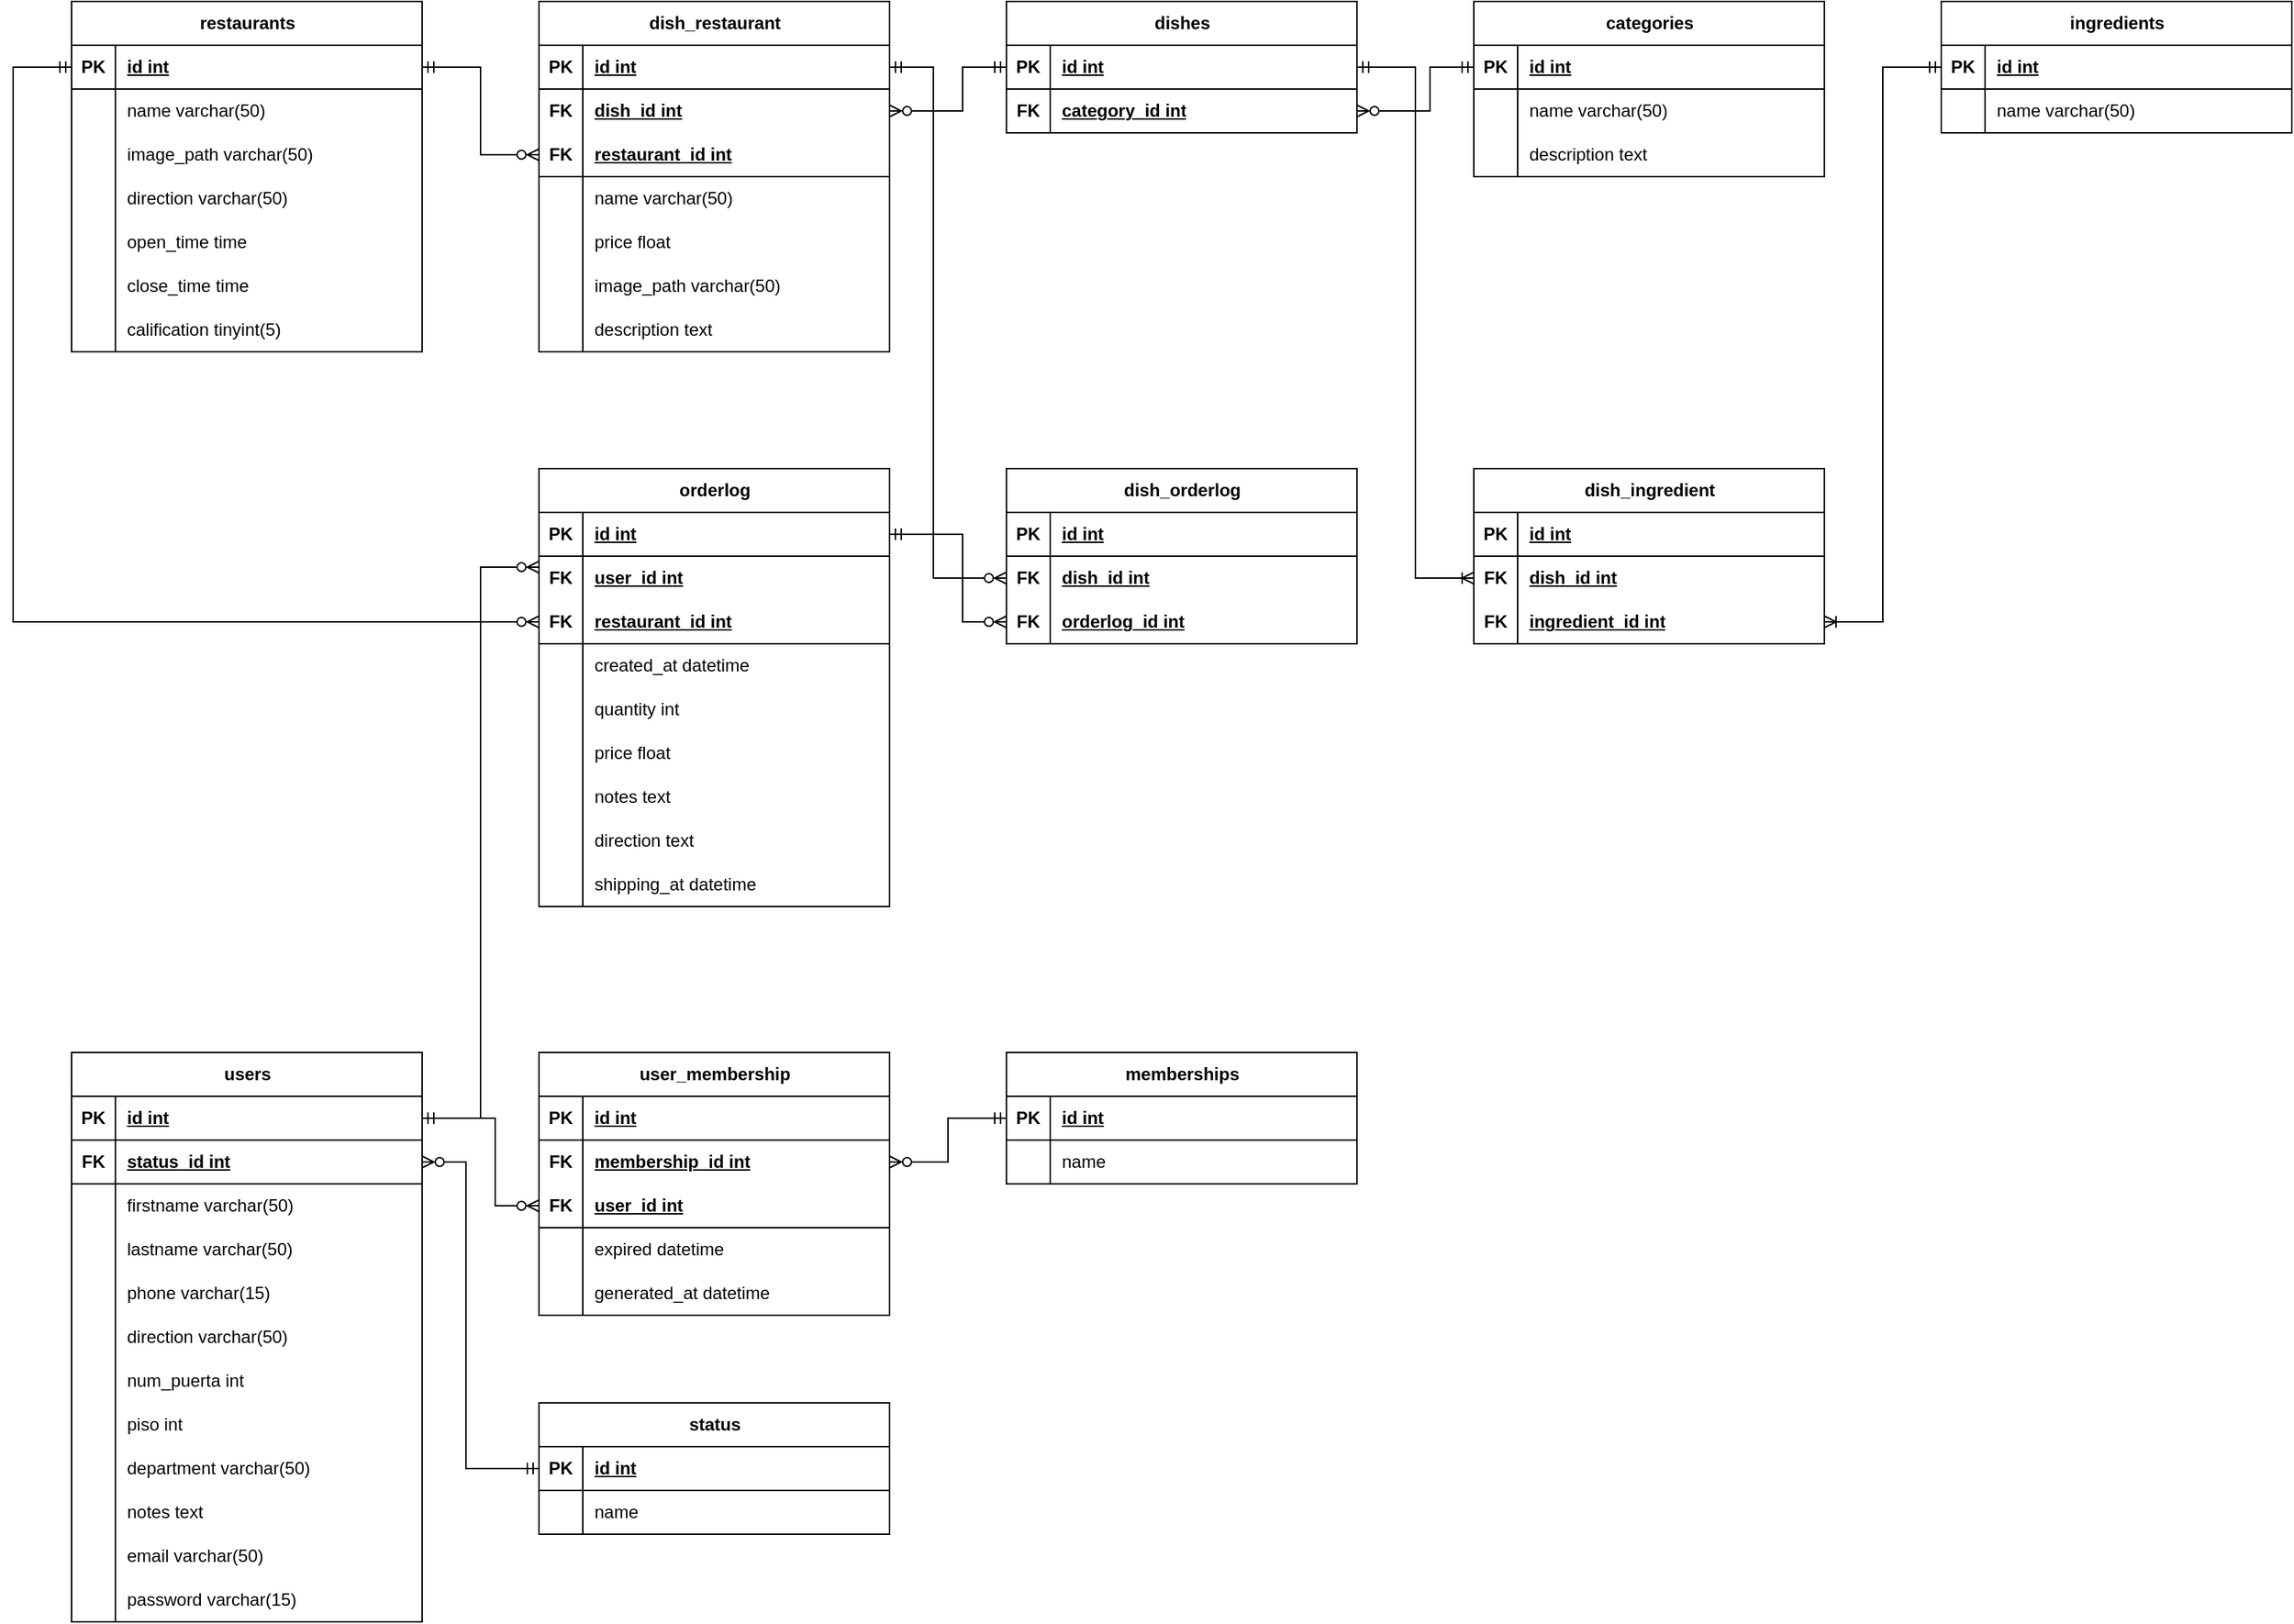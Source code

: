 <mxfile version="27.0.5">
  <diagram name="Página-1" id="LsUMwr2F6rcHduEAcNJg">
    <mxGraphModel dx="970" dy="581" grid="1" gridSize="10" guides="1" tooltips="1" connect="1" arrows="1" fold="1" page="1" pageScale="1" pageWidth="827" pageHeight="1169" math="0" shadow="0">
      <root>
        <mxCell id="0" />
        <mxCell id="1" value="ERD" parent="0" />
        <mxCell id="B21kNFxIKffjzDDjOcvd-1" value="restaurants" style="shape=table;startSize=30;container=1;collapsible=1;childLayout=tableLayout;fixedRows=1;rowLines=0;fontStyle=1;align=center;resizeLast=1;html=1;movable=1;resizable=1;rotatable=1;deletable=1;editable=1;locked=0;connectable=1;" vertex="1" parent="1">
          <mxGeometry x="80" y="40" width="240" height="240" as="geometry" />
        </mxCell>
        <mxCell id="B21kNFxIKffjzDDjOcvd-2" value="" style="shape=tableRow;horizontal=0;startSize=0;swimlaneHead=0;swimlaneBody=0;fillColor=none;collapsible=0;dropTarget=0;points=[[0,0.5],[1,0.5]];portConstraint=eastwest;top=0;left=0;right=0;bottom=1;movable=1;resizable=1;rotatable=1;deletable=1;editable=1;locked=0;connectable=1;" vertex="1" parent="B21kNFxIKffjzDDjOcvd-1">
          <mxGeometry y="30" width="240" height="30" as="geometry" />
        </mxCell>
        <mxCell id="B21kNFxIKffjzDDjOcvd-3" value="PK" style="shape=partialRectangle;connectable=1;fillColor=none;top=0;left=0;bottom=0;right=0;fontStyle=1;overflow=hidden;whiteSpace=wrap;html=1;movable=1;resizable=1;rotatable=1;deletable=1;editable=1;locked=0;" vertex="1" parent="B21kNFxIKffjzDDjOcvd-2">
          <mxGeometry width="30" height="30" as="geometry">
            <mxRectangle width="30" height="30" as="alternateBounds" />
          </mxGeometry>
        </mxCell>
        <mxCell id="B21kNFxIKffjzDDjOcvd-4" value="id int" style="shape=partialRectangle;connectable=1;fillColor=none;top=0;left=0;bottom=0;right=0;align=left;spacingLeft=6;fontStyle=5;overflow=hidden;whiteSpace=wrap;html=1;movable=1;resizable=1;rotatable=1;deletable=1;editable=1;locked=0;" vertex="1" parent="B21kNFxIKffjzDDjOcvd-2">
          <mxGeometry x="30" width="210" height="30" as="geometry">
            <mxRectangle width="210" height="30" as="alternateBounds" />
          </mxGeometry>
        </mxCell>
        <mxCell id="B21kNFxIKffjzDDjOcvd-11" value="" style="shape=tableRow;horizontal=0;startSize=0;swimlaneHead=0;swimlaneBody=0;fillColor=none;collapsible=0;dropTarget=0;points=[[0,0.5],[1,0.5]];portConstraint=eastwest;top=0;left=0;right=0;bottom=0;movable=1;resizable=1;rotatable=1;deletable=1;editable=1;locked=0;connectable=1;" vertex="1" parent="B21kNFxIKffjzDDjOcvd-1">
          <mxGeometry y="60" width="240" height="30" as="geometry" />
        </mxCell>
        <mxCell id="B21kNFxIKffjzDDjOcvd-12" value="" style="shape=partialRectangle;connectable=1;fillColor=none;top=0;left=0;bottom=0;right=0;editable=1;overflow=hidden;whiteSpace=wrap;html=1;movable=1;resizable=1;rotatable=1;deletable=1;locked=0;" vertex="1" parent="B21kNFxIKffjzDDjOcvd-11">
          <mxGeometry width="30" height="30" as="geometry">
            <mxRectangle width="30" height="30" as="alternateBounds" />
          </mxGeometry>
        </mxCell>
        <mxCell id="B21kNFxIKffjzDDjOcvd-13" value="name varchar(50)" style="shape=partialRectangle;connectable=1;fillColor=none;top=0;left=0;bottom=0;right=0;align=left;spacingLeft=6;overflow=hidden;whiteSpace=wrap;html=1;movable=1;resizable=1;rotatable=1;deletable=1;editable=1;locked=0;" vertex="1" parent="B21kNFxIKffjzDDjOcvd-11">
          <mxGeometry x="30" width="210" height="30" as="geometry">
            <mxRectangle width="210" height="30" as="alternateBounds" />
          </mxGeometry>
        </mxCell>
        <mxCell id="B21kNFxIKffjzDDjOcvd-14" value="" style="shape=tableRow;horizontal=0;startSize=0;swimlaneHead=0;swimlaneBody=0;fillColor=none;collapsible=0;dropTarget=0;points=[[0,0.5],[1,0.5]];portConstraint=eastwest;top=0;left=0;right=0;bottom=0;movable=1;resizable=1;rotatable=1;deletable=1;editable=1;locked=0;connectable=1;" vertex="1" parent="B21kNFxIKffjzDDjOcvd-1">
          <mxGeometry y="90" width="240" height="30" as="geometry" />
        </mxCell>
        <mxCell id="B21kNFxIKffjzDDjOcvd-15" value="" style="shape=partialRectangle;connectable=1;fillColor=none;top=0;left=0;bottom=0;right=0;editable=1;overflow=hidden;whiteSpace=wrap;html=1;movable=1;resizable=1;rotatable=1;deletable=1;locked=0;" vertex="1" parent="B21kNFxIKffjzDDjOcvd-14">
          <mxGeometry width="30" height="30" as="geometry">
            <mxRectangle width="30" height="30" as="alternateBounds" />
          </mxGeometry>
        </mxCell>
        <mxCell id="B21kNFxIKffjzDDjOcvd-16" value="image_path&amp;nbsp;varchar(50)" style="shape=partialRectangle;connectable=1;fillColor=none;top=0;left=0;bottom=0;right=0;align=left;spacingLeft=6;overflow=hidden;whiteSpace=wrap;html=1;movable=1;resizable=1;rotatable=1;deletable=1;editable=1;locked=0;" vertex="1" parent="B21kNFxIKffjzDDjOcvd-14">
          <mxGeometry x="30" width="210" height="30" as="geometry">
            <mxRectangle width="210" height="30" as="alternateBounds" />
          </mxGeometry>
        </mxCell>
        <mxCell id="B21kNFxIKffjzDDjOcvd-17" value="" style="shape=tableRow;horizontal=0;startSize=0;swimlaneHead=0;swimlaneBody=0;fillColor=none;collapsible=0;dropTarget=0;points=[[0,0.5],[1,0.5]];portConstraint=eastwest;top=0;left=0;right=0;bottom=0;movable=1;resizable=1;rotatable=1;deletable=1;editable=1;locked=0;connectable=1;" vertex="1" parent="B21kNFxIKffjzDDjOcvd-1">
          <mxGeometry y="120" width="240" height="30" as="geometry" />
        </mxCell>
        <mxCell id="B21kNFxIKffjzDDjOcvd-18" value="" style="shape=partialRectangle;connectable=1;fillColor=none;top=0;left=0;bottom=0;right=0;editable=1;overflow=hidden;whiteSpace=wrap;html=1;movable=1;resizable=1;rotatable=1;deletable=1;locked=0;" vertex="1" parent="B21kNFxIKffjzDDjOcvd-17">
          <mxGeometry width="30" height="30" as="geometry">
            <mxRectangle width="30" height="30" as="alternateBounds" />
          </mxGeometry>
        </mxCell>
        <mxCell id="B21kNFxIKffjzDDjOcvd-19" value="direction&amp;nbsp;varchar(50)" style="shape=partialRectangle;connectable=1;fillColor=none;top=0;left=0;bottom=0;right=0;align=left;spacingLeft=6;overflow=hidden;whiteSpace=wrap;html=1;movable=1;resizable=1;rotatable=1;deletable=1;editable=1;locked=0;" vertex="1" parent="B21kNFxIKffjzDDjOcvd-17">
          <mxGeometry x="30" width="210" height="30" as="geometry">
            <mxRectangle width="210" height="30" as="alternateBounds" />
          </mxGeometry>
        </mxCell>
        <mxCell id="B21kNFxIKffjzDDjOcvd-160" value="" style="shape=tableRow;horizontal=0;startSize=0;swimlaneHead=0;swimlaneBody=0;fillColor=none;collapsible=0;dropTarget=0;points=[[0,0.5],[1,0.5]];portConstraint=eastwest;top=0;left=0;right=0;bottom=0;movable=1;resizable=1;rotatable=1;deletable=1;editable=1;locked=0;connectable=1;" vertex="1" parent="B21kNFxIKffjzDDjOcvd-1">
          <mxGeometry y="150" width="240" height="30" as="geometry" />
        </mxCell>
        <mxCell id="B21kNFxIKffjzDDjOcvd-161" value="" style="shape=partialRectangle;connectable=1;fillColor=none;top=0;left=0;bottom=0;right=0;editable=1;overflow=hidden;whiteSpace=wrap;html=1;movable=1;resizable=1;rotatable=1;deletable=1;locked=0;" vertex="1" parent="B21kNFxIKffjzDDjOcvd-160">
          <mxGeometry width="30" height="30" as="geometry">
            <mxRectangle width="30" height="30" as="alternateBounds" />
          </mxGeometry>
        </mxCell>
        <mxCell id="B21kNFxIKffjzDDjOcvd-162" value="open_time time" style="shape=partialRectangle;connectable=1;fillColor=none;top=0;left=0;bottom=0;right=0;align=left;spacingLeft=6;overflow=hidden;whiteSpace=wrap;html=1;movable=1;resizable=1;rotatable=1;deletable=1;editable=1;locked=0;" vertex="1" parent="B21kNFxIKffjzDDjOcvd-160">
          <mxGeometry x="30" width="210" height="30" as="geometry">
            <mxRectangle width="210" height="30" as="alternateBounds" />
          </mxGeometry>
        </mxCell>
        <mxCell id="B21kNFxIKffjzDDjOcvd-163" value="" style="shape=tableRow;horizontal=0;startSize=0;swimlaneHead=0;swimlaneBody=0;fillColor=none;collapsible=0;dropTarget=0;points=[[0,0.5],[1,0.5]];portConstraint=eastwest;top=0;left=0;right=0;bottom=0;movable=1;resizable=1;rotatable=1;deletable=1;editable=1;locked=0;connectable=1;" vertex="1" parent="B21kNFxIKffjzDDjOcvd-1">
          <mxGeometry y="180" width="240" height="30" as="geometry" />
        </mxCell>
        <mxCell id="B21kNFxIKffjzDDjOcvd-164" value="" style="shape=partialRectangle;connectable=1;fillColor=none;top=0;left=0;bottom=0;right=0;editable=1;overflow=hidden;whiteSpace=wrap;html=1;movable=1;resizable=1;rotatable=1;deletable=1;locked=0;" vertex="1" parent="B21kNFxIKffjzDDjOcvd-163">
          <mxGeometry width="30" height="30" as="geometry">
            <mxRectangle width="30" height="30" as="alternateBounds" />
          </mxGeometry>
        </mxCell>
        <mxCell id="B21kNFxIKffjzDDjOcvd-165" value="close_time time" style="shape=partialRectangle;connectable=1;fillColor=none;top=0;left=0;bottom=0;right=0;align=left;spacingLeft=6;overflow=hidden;whiteSpace=wrap;html=1;movable=1;resizable=1;rotatable=1;deletable=1;editable=1;locked=0;" vertex="1" parent="B21kNFxIKffjzDDjOcvd-163">
          <mxGeometry x="30" width="210" height="30" as="geometry">
            <mxRectangle width="210" height="30" as="alternateBounds" />
          </mxGeometry>
        </mxCell>
        <mxCell id="B21kNFxIKffjzDDjOcvd-166" value="" style="shape=tableRow;horizontal=0;startSize=0;swimlaneHead=0;swimlaneBody=0;fillColor=none;collapsible=0;dropTarget=0;points=[[0,0.5],[1,0.5]];portConstraint=eastwest;top=0;left=0;right=0;bottom=0;movable=1;resizable=1;rotatable=1;deletable=1;editable=1;locked=0;connectable=1;" vertex="1" parent="B21kNFxIKffjzDDjOcvd-1">
          <mxGeometry y="210" width="240" height="30" as="geometry" />
        </mxCell>
        <mxCell id="B21kNFxIKffjzDDjOcvd-167" value="" style="shape=partialRectangle;connectable=1;fillColor=none;top=0;left=0;bottom=0;right=0;editable=1;overflow=hidden;whiteSpace=wrap;html=1;movable=1;resizable=1;rotatable=1;deletable=1;locked=0;" vertex="1" parent="B21kNFxIKffjzDDjOcvd-166">
          <mxGeometry width="30" height="30" as="geometry">
            <mxRectangle width="30" height="30" as="alternateBounds" />
          </mxGeometry>
        </mxCell>
        <mxCell id="B21kNFxIKffjzDDjOcvd-168" value="calification tinyint(5)" style="shape=partialRectangle;connectable=1;fillColor=none;top=0;left=0;bottom=0;right=0;align=left;spacingLeft=6;overflow=hidden;whiteSpace=wrap;html=1;movable=1;resizable=1;rotatable=1;deletable=1;editable=1;locked=0;" vertex="1" parent="B21kNFxIKffjzDDjOcvd-166">
          <mxGeometry x="30" width="210" height="30" as="geometry">
            <mxRectangle width="210" height="30" as="alternateBounds" />
          </mxGeometry>
        </mxCell>
        <mxCell id="B21kNFxIKffjzDDjOcvd-100" value="dishes" style="shape=table;startSize=30;container=1;collapsible=1;childLayout=tableLayout;fixedRows=1;rowLines=0;fontStyle=1;align=center;resizeLast=1;html=1;movable=1;resizable=1;rotatable=1;deletable=1;editable=1;locked=0;connectable=1;" vertex="1" parent="1">
          <mxGeometry x="720" y="40" width="240" height="90" as="geometry" />
        </mxCell>
        <mxCell id="B21kNFxIKffjzDDjOcvd-101" value="" style="shape=tableRow;horizontal=0;startSize=0;swimlaneHead=0;swimlaneBody=0;fillColor=none;collapsible=0;dropTarget=0;points=[[0,0.5],[1,0.5]];portConstraint=eastwest;top=0;left=0;right=0;bottom=1;movable=1;resizable=1;rotatable=1;deletable=1;editable=1;locked=0;connectable=1;" vertex="1" parent="B21kNFxIKffjzDDjOcvd-100">
          <mxGeometry y="30" width="240" height="30" as="geometry" />
        </mxCell>
        <mxCell id="B21kNFxIKffjzDDjOcvd-102" value="PK" style="shape=partialRectangle;connectable=1;fillColor=none;top=0;left=0;bottom=0;right=0;fontStyle=1;overflow=hidden;whiteSpace=wrap;html=1;movable=1;resizable=1;rotatable=1;deletable=1;editable=1;locked=0;" vertex="1" parent="B21kNFxIKffjzDDjOcvd-101">
          <mxGeometry width="30" height="30" as="geometry">
            <mxRectangle width="30" height="30" as="alternateBounds" />
          </mxGeometry>
        </mxCell>
        <mxCell id="B21kNFxIKffjzDDjOcvd-103" value="id int" style="shape=partialRectangle;connectable=1;fillColor=none;top=0;left=0;bottom=0;right=0;align=left;spacingLeft=6;fontStyle=5;overflow=hidden;whiteSpace=wrap;html=1;movable=1;resizable=1;rotatable=1;deletable=1;editable=1;locked=0;" vertex="1" parent="B21kNFxIKffjzDDjOcvd-101">
          <mxGeometry x="30" width="210" height="30" as="geometry">
            <mxRectangle width="210" height="30" as="alternateBounds" />
          </mxGeometry>
        </mxCell>
        <mxCell id="B21kNFxIKffjzDDjOcvd-8" value="" style="shape=tableRow;horizontal=0;startSize=0;swimlaneHead=0;swimlaneBody=0;fillColor=none;collapsible=0;dropTarget=0;points=[[0,0.5],[1,0.5]];portConstraint=eastwest;top=0;left=0;right=0;bottom=1;movable=1;resizable=1;rotatable=1;deletable=1;editable=1;locked=0;connectable=1;" vertex="1" parent="B21kNFxIKffjzDDjOcvd-100">
          <mxGeometry y="60" width="240" height="30" as="geometry" />
        </mxCell>
        <mxCell id="B21kNFxIKffjzDDjOcvd-9" value="FK" style="shape=partialRectangle;connectable=1;fillColor=none;top=0;left=0;bottom=0;right=0;fontStyle=1;overflow=hidden;whiteSpace=wrap;html=1;movable=1;resizable=1;rotatable=1;deletable=1;editable=1;locked=0;" vertex="1" parent="B21kNFxIKffjzDDjOcvd-8">
          <mxGeometry width="30" height="30" as="geometry">
            <mxRectangle width="30" height="30" as="alternateBounds" />
          </mxGeometry>
        </mxCell>
        <mxCell id="B21kNFxIKffjzDDjOcvd-10" value="category_id int" style="shape=partialRectangle;connectable=1;fillColor=none;top=0;left=0;bottom=0;right=0;align=left;spacingLeft=6;fontStyle=5;overflow=hidden;whiteSpace=wrap;html=1;movable=1;resizable=1;rotatable=1;deletable=1;editable=1;locked=0;" vertex="1" parent="B21kNFxIKffjzDDjOcvd-8">
          <mxGeometry x="30" width="210" height="30" as="geometry">
            <mxRectangle width="210" height="30" as="alternateBounds" />
          </mxGeometry>
        </mxCell>
        <mxCell id="B21kNFxIKffjzDDjOcvd-120" value="categories" style="shape=table;startSize=30;container=1;collapsible=1;childLayout=tableLayout;fixedRows=1;rowLines=0;fontStyle=1;align=center;resizeLast=1;html=1;movable=1;resizable=1;rotatable=1;deletable=1;editable=1;locked=0;connectable=1;" vertex="1" parent="1">
          <mxGeometry x="1040" y="40" width="240" height="120" as="geometry" />
        </mxCell>
        <mxCell id="B21kNFxIKffjzDDjOcvd-121" value="" style="shape=tableRow;horizontal=0;startSize=0;swimlaneHead=0;swimlaneBody=0;fillColor=none;collapsible=0;dropTarget=0;points=[[0,0.5],[1,0.5]];portConstraint=eastwest;top=0;left=0;right=0;bottom=1;movable=1;resizable=1;rotatable=1;deletable=1;editable=1;locked=0;connectable=1;" vertex="1" parent="B21kNFxIKffjzDDjOcvd-120">
          <mxGeometry y="30" width="240" height="30" as="geometry" />
        </mxCell>
        <mxCell id="B21kNFxIKffjzDDjOcvd-122" value="PK" style="shape=partialRectangle;connectable=1;fillColor=none;top=0;left=0;bottom=0;right=0;fontStyle=1;overflow=hidden;whiteSpace=wrap;html=1;movable=1;resizable=1;rotatable=1;deletable=1;editable=1;locked=0;" vertex="1" parent="B21kNFxIKffjzDDjOcvd-121">
          <mxGeometry width="30" height="30" as="geometry">
            <mxRectangle width="30" height="30" as="alternateBounds" />
          </mxGeometry>
        </mxCell>
        <mxCell id="B21kNFxIKffjzDDjOcvd-123" value="id int" style="shape=partialRectangle;connectable=1;fillColor=none;top=0;left=0;bottom=0;right=0;align=left;spacingLeft=6;fontStyle=5;overflow=hidden;whiteSpace=wrap;html=1;movable=1;resizable=1;rotatable=1;deletable=1;editable=1;locked=0;" vertex="1" parent="B21kNFxIKffjzDDjOcvd-121">
          <mxGeometry x="30" width="210" height="30" as="geometry">
            <mxRectangle width="210" height="30" as="alternateBounds" />
          </mxGeometry>
        </mxCell>
        <mxCell id="B21kNFxIKffjzDDjOcvd-130" value="" style="shape=tableRow;horizontal=0;startSize=0;swimlaneHead=0;swimlaneBody=0;fillColor=none;collapsible=0;dropTarget=0;points=[[0,0.5],[1,0.5]];portConstraint=eastwest;top=0;left=0;right=0;bottom=0;movable=1;resizable=1;rotatable=1;deletable=1;editable=1;locked=0;connectable=1;" vertex="1" parent="B21kNFxIKffjzDDjOcvd-120">
          <mxGeometry y="60" width="240" height="30" as="geometry" />
        </mxCell>
        <mxCell id="B21kNFxIKffjzDDjOcvd-131" value="" style="shape=partialRectangle;connectable=1;fillColor=none;top=0;left=0;bottom=0;right=0;editable=1;overflow=hidden;whiteSpace=wrap;html=1;movable=1;resizable=1;rotatable=1;deletable=1;locked=0;" vertex="1" parent="B21kNFxIKffjzDDjOcvd-130">
          <mxGeometry width="30" height="30" as="geometry">
            <mxRectangle width="30" height="30" as="alternateBounds" />
          </mxGeometry>
        </mxCell>
        <mxCell id="B21kNFxIKffjzDDjOcvd-132" value="name varchar(50)" style="shape=partialRectangle;connectable=1;fillColor=none;top=0;left=0;bottom=0;right=0;align=left;spacingLeft=6;overflow=hidden;whiteSpace=wrap;html=1;movable=1;resizable=1;rotatable=1;deletable=1;editable=1;locked=0;" vertex="1" parent="B21kNFxIKffjzDDjOcvd-130">
          <mxGeometry x="30" width="210" height="30" as="geometry">
            <mxRectangle width="210" height="30" as="alternateBounds" />
          </mxGeometry>
        </mxCell>
        <mxCell id="B21kNFxIKffjzDDjOcvd-133" value="" style="shape=tableRow;horizontal=0;startSize=0;swimlaneHead=0;swimlaneBody=0;fillColor=none;collapsible=0;dropTarget=0;points=[[0,0.5],[1,0.5]];portConstraint=eastwest;top=0;left=0;right=0;bottom=0;movable=1;resizable=1;rotatable=1;deletable=1;editable=1;locked=0;connectable=1;" vertex="1" parent="B21kNFxIKffjzDDjOcvd-120">
          <mxGeometry y="90" width="240" height="30" as="geometry" />
        </mxCell>
        <mxCell id="B21kNFxIKffjzDDjOcvd-134" value="" style="shape=partialRectangle;connectable=1;fillColor=none;top=0;left=0;bottom=0;right=0;editable=1;overflow=hidden;whiteSpace=wrap;html=1;movable=1;resizable=1;rotatable=1;deletable=1;locked=0;" vertex="1" parent="B21kNFxIKffjzDDjOcvd-133">
          <mxGeometry width="30" height="30" as="geometry">
            <mxRectangle width="30" height="30" as="alternateBounds" />
          </mxGeometry>
        </mxCell>
        <mxCell id="B21kNFxIKffjzDDjOcvd-135" value="description text" style="shape=partialRectangle;connectable=1;fillColor=none;top=0;left=0;bottom=0;right=0;align=left;spacingLeft=6;overflow=hidden;whiteSpace=wrap;html=1;movable=1;resizable=1;rotatable=1;deletable=1;editable=1;locked=0;" vertex="1" parent="B21kNFxIKffjzDDjOcvd-133">
          <mxGeometry x="30" width="210" height="30" as="geometry">
            <mxRectangle width="210" height="30" as="alternateBounds" />
          </mxGeometry>
        </mxCell>
        <mxCell id="B21kNFxIKffjzDDjOcvd-140" value="ingredients" style="shape=table;startSize=30;container=1;collapsible=1;childLayout=tableLayout;fixedRows=1;rowLines=0;fontStyle=1;align=center;resizeLast=1;html=1;movable=1;resizable=1;rotatable=1;deletable=1;editable=1;locked=0;connectable=1;" vertex="1" parent="1">
          <mxGeometry x="1360" y="40" width="240" height="90" as="geometry" />
        </mxCell>
        <mxCell id="B21kNFxIKffjzDDjOcvd-141" value="" style="shape=tableRow;horizontal=0;startSize=0;swimlaneHead=0;swimlaneBody=0;fillColor=none;collapsible=0;dropTarget=0;points=[[0,0.5],[1,0.5]];portConstraint=eastwest;top=0;left=0;right=0;bottom=1;movable=1;resizable=1;rotatable=1;deletable=1;editable=1;locked=0;connectable=1;" vertex="1" parent="B21kNFxIKffjzDDjOcvd-140">
          <mxGeometry y="30" width="240" height="30" as="geometry" />
        </mxCell>
        <mxCell id="B21kNFxIKffjzDDjOcvd-142" value="PK" style="shape=partialRectangle;connectable=1;fillColor=none;top=0;left=0;bottom=0;right=0;fontStyle=1;overflow=hidden;whiteSpace=wrap;html=1;movable=1;resizable=1;rotatable=1;deletable=1;editable=1;locked=0;" vertex="1" parent="B21kNFxIKffjzDDjOcvd-141">
          <mxGeometry width="30" height="30" as="geometry">
            <mxRectangle width="30" height="30" as="alternateBounds" />
          </mxGeometry>
        </mxCell>
        <mxCell id="B21kNFxIKffjzDDjOcvd-143" value="id int" style="shape=partialRectangle;connectable=1;fillColor=none;top=0;left=0;bottom=0;right=0;align=left;spacingLeft=6;fontStyle=5;overflow=hidden;whiteSpace=wrap;html=1;movable=1;resizable=1;rotatable=1;deletable=1;editable=1;locked=0;" vertex="1" parent="B21kNFxIKffjzDDjOcvd-141">
          <mxGeometry x="30" width="210" height="30" as="geometry">
            <mxRectangle width="210" height="30" as="alternateBounds" />
          </mxGeometry>
        </mxCell>
        <mxCell id="B21kNFxIKffjzDDjOcvd-150" value="" style="shape=tableRow;horizontal=0;startSize=0;swimlaneHead=0;swimlaneBody=0;fillColor=none;collapsible=0;dropTarget=0;points=[[0,0.5],[1,0.5]];portConstraint=eastwest;top=0;left=0;right=0;bottom=0;movable=1;resizable=1;rotatable=1;deletable=1;editable=1;locked=0;connectable=1;" vertex="1" parent="B21kNFxIKffjzDDjOcvd-140">
          <mxGeometry y="60" width="240" height="30" as="geometry" />
        </mxCell>
        <mxCell id="B21kNFxIKffjzDDjOcvd-151" value="" style="shape=partialRectangle;connectable=1;fillColor=none;top=0;left=0;bottom=0;right=0;editable=1;overflow=hidden;whiteSpace=wrap;html=1;movable=1;resizable=1;rotatable=1;deletable=1;locked=0;" vertex="1" parent="B21kNFxIKffjzDDjOcvd-150">
          <mxGeometry width="30" height="30" as="geometry">
            <mxRectangle width="30" height="30" as="alternateBounds" />
          </mxGeometry>
        </mxCell>
        <mxCell id="B21kNFxIKffjzDDjOcvd-152" value="name&amp;nbsp;varchar(50)" style="shape=partialRectangle;connectable=1;fillColor=none;top=0;left=0;bottom=0;right=0;align=left;spacingLeft=6;overflow=hidden;whiteSpace=wrap;html=1;movable=1;resizable=1;rotatable=1;deletable=1;editable=1;locked=0;" vertex="1" parent="B21kNFxIKffjzDDjOcvd-150">
          <mxGeometry x="30" width="210" height="30" as="geometry">
            <mxRectangle width="210" height="30" as="alternateBounds" />
          </mxGeometry>
        </mxCell>
        <mxCell id="B21kNFxIKffjzDDjOcvd-175" value="dish_orderlog" style="shape=table;startSize=30;container=1;collapsible=1;childLayout=tableLayout;fixedRows=1;rowLines=0;fontStyle=1;align=center;resizeLast=1;html=1;movable=1;resizable=1;rotatable=1;deletable=1;editable=1;locked=0;connectable=1;" vertex="1" parent="1">
          <mxGeometry x="720" y="360" width="240" height="120" as="geometry" />
        </mxCell>
        <mxCell id="B21kNFxIKffjzDDjOcvd-176" value="" style="shape=tableRow;horizontal=0;startSize=0;swimlaneHead=0;swimlaneBody=0;fillColor=none;collapsible=0;dropTarget=0;points=[[0,0.5],[1,0.5]];portConstraint=eastwest;top=0;left=0;right=0;bottom=1;movable=1;resizable=1;rotatable=1;deletable=1;editable=1;locked=0;connectable=1;" vertex="1" parent="B21kNFxIKffjzDDjOcvd-175">
          <mxGeometry y="30" width="240" height="30" as="geometry" />
        </mxCell>
        <mxCell id="B21kNFxIKffjzDDjOcvd-177" value="PK" style="shape=partialRectangle;connectable=1;fillColor=none;top=0;left=0;bottom=0;right=0;fontStyle=1;overflow=hidden;whiteSpace=wrap;html=1;movable=1;resizable=1;rotatable=1;deletable=1;editable=1;locked=0;" vertex="1" parent="B21kNFxIKffjzDDjOcvd-176">
          <mxGeometry width="30" height="30" as="geometry">
            <mxRectangle width="30" height="30" as="alternateBounds" />
          </mxGeometry>
        </mxCell>
        <mxCell id="B21kNFxIKffjzDDjOcvd-178" value="id int" style="shape=partialRectangle;connectable=1;fillColor=none;top=0;left=0;bottom=0;right=0;align=left;spacingLeft=6;fontStyle=5;overflow=hidden;whiteSpace=wrap;html=1;movable=1;resizable=1;rotatable=1;deletable=1;editable=1;locked=0;" vertex="1" parent="B21kNFxIKffjzDDjOcvd-176">
          <mxGeometry x="30" width="210" height="30" as="geometry">
            <mxRectangle width="210" height="30" as="alternateBounds" />
          </mxGeometry>
        </mxCell>
        <mxCell id="B21kNFxIKffjzDDjOcvd-282" value="" style="shape=tableRow;horizontal=0;startSize=0;swimlaneHead=0;swimlaneBody=0;fillColor=none;collapsible=0;dropTarget=0;points=[[0,0.5],[1,0.5]];portConstraint=eastwest;top=0;left=0;right=0;bottom=0;movable=1;resizable=1;rotatable=1;deletable=1;editable=1;locked=0;connectable=1;" vertex="1" parent="B21kNFxIKffjzDDjOcvd-175">
          <mxGeometry y="60" width="240" height="30" as="geometry" />
        </mxCell>
        <mxCell id="B21kNFxIKffjzDDjOcvd-283" value="FK" style="shape=partialRectangle;connectable=1;fillColor=none;top=0;left=0;bottom=0;right=0;editable=1;overflow=hidden;whiteSpace=wrap;html=1;fontStyle=1;movable=1;resizable=1;rotatable=1;deletable=1;locked=0;" vertex="1" parent="B21kNFxIKffjzDDjOcvd-282">
          <mxGeometry width="30" height="30" as="geometry">
            <mxRectangle width="30" height="30" as="alternateBounds" />
          </mxGeometry>
        </mxCell>
        <mxCell id="B21kNFxIKffjzDDjOcvd-284" value="&lt;span style=&quot;font-weight: 700; text-decoration-line: underline;&quot;&gt;dish_id int&lt;/span&gt;" style="shape=partialRectangle;connectable=1;fillColor=none;top=0;left=0;bottom=0;right=0;align=left;spacingLeft=6;overflow=hidden;whiteSpace=wrap;html=1;movable=1;resizable=1;rotatable=1;deletable=1;editable=1;locked=0;" vertex="1" parent="B21kNFxIKffjzDDjOcvd-282">
          <mxGeometry x="30" width="210" height="30" as="geometry">
            <mxRectangle width="210" height="30" as="alternateBounds" />
          </mxGeometry>
        </mxCell>
        <mxCell id="B21kNFxIKffjzDDjOcvd-279" value="" style="shape=tableRow;horizontal=0;startSize=0;swimlaneHead=0;swimlaneBody=0;fillColor=none;collapsible=0;dropTarget=0;points=[[0,0.5],[1,0.5]];portConstraint=eastwest;top=0;left=0;right=0;bottom=1;movable=1;resizable=1;rotatable=1;deletable=1;editable=1;locked=0;connectable=1;" vertex="1" parent="B21kNFxIKffjzDDjOcvd-175">
          <mxGeometry y="90" width="240" height="30" as="geometry" />
        </mxCell>
        <mxCell id="B21kNFxIKffjzDDjOcvd-280" value="FK" style="shape=partialRectangle;connectable=1;fillColor=none;top=0;left=0;bottom=0;right=0;fontStyle=1;overflow=hidden;whiteSpace=wrap;html=1;movable=1;resizable=1;rotatable=1;deletable=1;editable=1;locked=0;" vertex="1" parent="B21kNFxIKffjzDDjOcvd-279">
          <mxGeometry width="30" height="30" as="geometry">
            <mxRectangle width="30" height="30" as="alternateBounds" />
          </mxGeometry>
        </mxCell>
        <mxCell id="B21kNFxIKffjzDDjOcvd-281" value="orderlog_id int" style="shape=partialRectangle;connectable=1;fillColor=none;top=0;left=0;bottom=0;right=0;align=left;spacingLeft=6;fontStyle=5;overflow=hidden;whiteSpace=wrap;html=1;movable=1;resizable=1;rotatable=1;deletable=1;editable=1;locked=0;" vertex="1" parent="B21kNFxIKffjzDDjOcvd-279">
          <mxGeometry x="30" width="210" height="30" as="geometry">
            <mxRectangle width="210" height="30" as="alternateBounds" />
          </mxGeometry>
        </mxCell>
        <mxCell id="B21kNFxIKffjzDDjOcvd-251" value="dish_ingredient" style="shape=table;startSize=30;container=1;collapsible=1;childLayout=tableLayout;fixedRows=1;rowLines=0;fontStyle=1;align=center;resizeLast=1;html=1;movable=1;resizable=1;rotatable=1;deletable=1;editable=1;locked=0;connectable=1;" vertex="1" parent="1">
          <mxGeometry x="1040" y="360" width="240" height="120" as="geometry" />
        </mxCell>
        <mxCell id="B21kNFxIKffjzDDjOcvd-252" value="" style="shape=tableRow;horizontal=0;startSize=0;swimlaneHead=0;swimlaneBody=0;fillColor=none;collapsible=0;dropTarget=0;points=[[0,0.5],[1,0.5]];portConstraint=eastwest;top=0;left=0;right=0;bottom=1;movable=1;resizable=1;rotatable=1;deletable=1;editable=1;locked=0;connectable=1;" vertex="1" parent="B21kNFxIKffjzDDjOcvd-251">
          <mxGeometry y="30" width="240" height="30" as="geometry" />
        </mxCell>
        <mxCell id="B21kNFxIKffjzDDjOcvd-253" value="PK" style="shape=partialRectangle;connectable=1;fillColor=none;top=0;left=0;bottom=0;right=0;fontStyle=1;overflow=hidden;whiteSpace=wrap;html=1;movable=1;resizable=1;rotatable=1;deletable=1;editable=1;locked=0;" vertex="1" parent="B21kNFxIKffjzDDjOcvd-252">
          <mxGeometry width="30" height="30" as="geometry">
            <mxRectangle width="30" height="30" as="alternateBounds" />
          </mxGeometry>
        </mxCell>
        <mxCell id="B21kNFxIKffjzDDjOcvd-254" value="id int" style="shape=partialRectangle;connectable=1;fillColor=none;top=0;left=0;bottom=0;right=0;align=left;spacingLeft=6;fontStyle=5;overflow=hidden;whiteSpace=wrap;html=1;movable=1;resizable=1;rotatable=1;deletable=1;editable=1;locked=0;" vertex="1" parent="B21kNFxIKffjzDDjOcvd-252">
          <mxGeometry x="30" width="210" height="30" as="geometry">
            <mxRectangle width="210" height="30" as="alternateBounds" />
          </mxGeometry>
        </mxCell>
        <mxCell id="B21kNFxIKffjzDDjOcvd-255" value="" style="shape=tableRow;horizontal=0;startSize=0;swimlaneHead=0;swimlaneBody=0;fillColor=none;collapsible=0;dropTarget=0;points=[[0,0.5],[1,0.5]];portConstraint=eastwest;top=0;left=0;right=0;bottom=0;movable=1;resizable=1;rotatable=1;deletable=1;editable=1;locked=0;connectable=1;" vertex="1" parent="B21kNFxIKffjzDDjOcvd-251">
          <mxGeometry y="60" width="240" height="30" as="geometry" />
        </mxCell>
        <mxCell id="B21kNFxIKffjzDDjOcvd-256" value="FK" style="shape=partialRectangle;connectable=1;fillColor=none;top=0;left=0;bottom=0;right=0;editable=1;overflow=hidden;whiteSpace=wrap;html=1;fontStyle=1;movable=1;resizable=1;rotatable=1;deletable=1;locked=0;" vertex="1" parent="B21kNFxIKffjzDDjOcvd-255">
          <mxGeometry width="30" height="30" as="geometry">
            <mxRectangle width="30" height="30" as="alternateBounds" />
          </mxGeometry>
        </mxCell>
        <mxCell id="B21kNFxIKffjzDDjOcvd-257" value="&lt;span style=&quot;font-weight: 700; text-decoration-line: underline;&quot;&gt;dish_id int&lt;/span&gt;" style="shape=partialRectangle;connectable=1;fillColor=none;top=0;left=0;bottom=0;right=0;align=left;spacingLeft=6;overflow=hidden;whiteSpace=wrap;html=1;movable=1;resizable=1;rotatable=1;deletable=1;editable=1;locked=0;" vertex="1" parent="B21kNFxIKffjzDDjOcvd-255">
          <mxGeometry x="30" width="210" height="30" as="geometry">
            <mxRectangle width="210" height="30" as="alternateBounds" />
          </mxGeometry>
        </mxCell>
        <mxCell id="B21kNFxIKffjzDDjOcvd-258" value="" style="shape=tableRow;horizontal=0;startSize=0;swimlaneHead=0;swimlaneBody=0;fillColor=none;collapsible=0;dropTarget=0;points=[[0,0.5],[1,0.5]];portConstraint=eastwest;top=0;left=0;right=0;bottom=1;movable=1;resizable=1;rotatable=1;deletable=1;editable=1;locked=0;connectable=1;" vertex="1" parent="B21kNFxIKffjzDDjOcvd-251">
          <mxGeometry y="90" width="240" height="30" as="geometry" />
        </mxCell>
        <mxCell id="B21kNFxIKffjzDDjOcvd-259" value="FK" style="shape=partialRectangle;connectable=1;fillColor=none;top=0;left=0;bottom=0;right=0;fontStyle=1;overflow=hidden;whiteSpace=wrap;html=1;movable=1;resizable=1;rotatable=1;deletable=1;editable=1;locked=0;" vertex="1" parent="B21kNFxIKffjzDDjOcvd-258">
          <mxGeometry width="30" height="30" as="geometry">
            <mxRectangle width="30" height="30" as="alternateBounds" />
          </mxGeometry>
        </mxCell>
        <mxCell id="B21kNFxIKffjzDDjOcvd-260" value="ingredient_id int" style="shape=partialRectangle;connectable=1;fillColor=none;top=0;left=0;bottom=0;right=0;align=left;spacingLeft=6;fontStyle=5;overflow=hidden;whiteSpace=wrap;html=1;movable=1;resizable=1;rotatable=1;deletable=1;editable=1;locked=0;" vertex="1" parent="B21kNFxIKffjzDDjOcvd-258">
          <mxGeometry x="30" width="210" height="30" as="geometry">
            <mxRectangle width="210" height="30" as="alternateBounds" />
          </mxGeometry>
        </mxCell>
        <mxCell id="B21kNFxIKffjzDDjOcvd-264" style="edgeStyle=orthogonalEdgeStyle;rounded=0;orthogonalLoop=1;jettySize=auto;html=1;entryX=1;entryY=0.5;entryDx=0;entryDy=0;movable=1;resizable=1;rotatable=1;deletable=1;editable=1;locked=0;connectable=1;startArrow=ERoneToMany;startFill=0;endArrow=ERmandOne;endFill=0;exitX=0;exitY=0.5;exitDx=0;exitDy=0;" edge="1" parent="1" source="B21kNFxIKffjzDDjOcvd-256" target="B21kNFxIKffjzDDjOcvd-101">
          <mxGeometry relative="1" as="geometry" />
        </mxCell>
        <mxCell id="B21kNFxIKffjzDDjOcvd-265" style="edgeStyle=orthogonalEdgeStyle;rounded=0;orthogonalLoop=1;jettySize=auto;html=1;entryX=0;entryY=0.5;entryDx=0;entryDy=0;movable=1;resizable=1;rotatable=1;deletable=1;editable=1;locked=0;connectable=1;startArrow=ERoneToMany;startFill=0;endArrow=ERmandOne;endFill=0;" edge="1" parent="1" source="B21kNFxIKffjzDDjOcvd-258" target="B21kNFxIKffjzDDjOcvd-141">
          <mxGeometry relative="1" as="geometry" />
        </mxCell>
        <mxCell id="B21kNFxIKffjzDDjOcvd-266" style="edgeStyle=orthogonalEdgeStyle;rounded=0;orthogonalLoop=1;jettySize=auto;html=1;entryX=0;entryY=0.5;entryDx=0;entryDy=0;exitX=1;exitY=0.5;exitDx=0;exitDy=0;movable=1;resizable=1;rotatable=1;deletable=1;editable=1;locked=0;connectable=1;startArrow=ERzeroToMany;startFill=0;endArrow=ERmandOne;endFill=0;" edge="1" parent="1" source="B21kNFxIKffjzDDjOcvd-8" target="B21kNFxIKffjzDDjOcvd-121">
          <mxGeometry relative="1" as="geometry">
            <mxPoint x="840" y="130" as="sourcePoint" />
            <Array as="points">
              <mxPoint x="1010" y="115" />
              <mxPoint x="1010" y="85" />
            </Array>
          </mxGeometry>
        </mxCell>
        <mxCell id="B21kNFxIKffjzDDjOcvd-267" value="dish_restaurant" style="shape=table;startSize=30;container=1;collapsible=1;childLayout=tableLayout;fixedRows=1;rowLines=0;fontStyle=1;align=center;resizeLast=1;html=1;movable=1;resizable=1;rotatable=1;deletable=1;editable=1;locked=0;connectable=1;" vertex="1" parent="1">
          <mxGeometry x="400" y="40" width="240" height="240" as="geometry" />
        </mxCell>
        <mxCell id="B21kNFxIKffjzDDjOcvd-268" value="" style="shape=tableRow;horizontal=0;startSize=0;swimlaneHead=0;swimlaneBody=0;fillColor=none;collapsible=0;dropTarget=0;points=[[0,0.5],[1,0.5]];portConstraint=eastwest;top=0;left=0;right=0;bottom=1;movable=1;resizable=1;rotatable=1;deletable=1;editable=1;locked=0;connectable=1;" vertex="1" parent="B21kNFxIKffjzDDjOcvd-267">
          <mxGeometry y="30" width="240" height="30" as="geometry" />
        </mxCell>
        <mxCell id="B21kNFxIKffjzDDjOcvd-269" value="PK" style="shape=partialRectangle;connectable=1;fillColor=none;top=0;left=0;bottom=0;right=0;fontStyle=1;overflow=hidden;whiteSpace=wrap;html=1;movable=1;resizable=1;rotatable=1;deletable=1;editable=1;locked=0;" vertex="1" parent="B21kNFxIKffjzDDjOcvd-268">
          <mxGeometry width="30" height="30" as="geometry">
            <mxRectangle width="30" height="30" as="alternateBounds" />
          </mxGeometry>
        </mxCell>
        <mxCell id="B21kNFxIKffjzDDjOcvd-270" value="id int" style="shape=partialRectangle;connectable=1;fillColor=none;top=0;left=0;bottom=0;right=0;align=left;spacingLeft=6;fontStyle=5;overflow=hidden;whiteSpace=wrap;html=1;movable=1;resizable=1;rotatable=1;deletable=1;editable=1;locked=0;" vertex="1" parent="B21kNFxIKffjzDDjOcvd-268">
          <mxGeometry x="30" width="210" height="30" as="geometry">
            <mxRectangle width="210" height="30" as="alternateBounds" />
          </mxGeometry>
        </mxCell>
        <mxCell id="B21kNFxIKffjzDDjOcvd-271" value="" style="shape=tableRow;horizontal=0;startSize=0;swimlaneHead=0;swimlaneBody=0;fillColor=none;collapsible=0;dropTarget=0;points=[[0,0.5],[1,0.5]];portConstraint=eastwest;top=0;left=0;right=0;bottom=0;movable=1;resizable=1;rotatable=1;deletable=1;editable=1;locked=0;connectable=1;" vertex="1" parent="B21kNFxIKffjzDDjOcvd-267">
          <mxGeometry y="60" width="240" height="30" as="geometry" />
        </mxCell>
        <mxCell id="B21kNFxIKffjzDDjOcvd-272" value="FK" style="shape=partialRectangle;connectable=1;fillColor=none;top=0;left=0;bottom=0;right=0;editable=1;overflow=hidden;whiteSpace=wrap;html=1;fontStyle=1;movable=1;resizable=1;rotatable=1;deletable=1;locked=0;" vertex="1" parent="B21kNFxIKffjzDDjOcvd-271">
          <mxGeometry width="30" height="30" as="geometry">
            <mxRectangle width="30" height="30" as="alternateBounds" />
          </mxGeometry>
        </mxCell>
        <mxCell id="B21kNFxIKffjzDDjOcvd-273" value="&lt;span style=&quot;font-weight: 700; text-decoration-line: underline;&quot;&gt;dish_id int&lt;/span&gt;" style="shape=partialRectangle;connectable=1;fillColor=none;top=0;left=0;bottom=0;right=0;align=left;spacingLeft=6;overflow=hidden;whiteSpace=wrap;html=1;movable=1;resizable=1;rotatable=1;deletable=1;editable=1;locked=0;" vertex="1" parent="B21kNFxIKffjzDDjOcvd-271">
          <mxGeometry x="30" width="210" height="30" as="geometry">
            <mxRectangle width="210" height="30" as="alternateBounds" />
          </mxGeometry>
        </mxCell>
        <mxCell id="B21kNFxIKffjzDDjOcvd-274" value="" style="shape=tableRow;horizontal=0;startSize=0;swimlaneHead=0;swimlaneBody=0;fillColor=none;collapsible=0;dropTarget=0;points=[[0,0.5],[1,0.5]];portConstraint=eastwest;top=0;left=0;right=0;bottom=1;movable=1;resizable=1;rotatable=1;deletable=1;editable=1;locked=0;connectable=1;" vertex="1" parent="B21kNFxIKffjzDDjOcvd-267">
          <mxGeometry y="90" width="240" height="30" as="geometry" />
        </mxCell>
        <mxCell id="B21kNFxIKffjzDDjOcvd-275" value="FK" style="shape=partialRectangle;connectable=1;fillColor=none;top=0;left=0;bottom=0;right=0;fontStyle=1;overflow=hidden;whiteSpace=wrap;html=1;movable=1;resizable=1;rotatable=1;deletable=1;editable=1;locked=0;" vertex="1" parent="B21kNFxIKffjzDDjOcvd-274">
          <mxGeometry width="30" height="30" as="geometry">
            <mxRectangle width="30" height="30" as="alternateBounds" />
          </mxGeometry>
        </mxCell>
        <mxCell id="B21kNFxIKffjzDDjOcvd-276" value="restaurant_id int" style="shape=partialRectangle;connectable=1;fillColor=none;top=0;left=0;bottom=0;right=0;align=left;spacingLeft=6;fontStyle=5;overflow=hidden;whiteSpace=wrap;html=1;movable=1;resizable=1;rotatable=1;deletable=1;editable=1;locked=0;" vertex="1" parent="B21kNFxIKffjzDDjOcvd-274">
          <mxGeometry x="30" width="210" height="30" as="geometry">
            <mxRectangle width="210" height="30" as="alternateBounds" />
          </mxGeometry>
        </mxCell>
        <mxCell id="B21kNFxIKffjzDDjOcvd-110" value="" style="shape=tableRow;horizontal=0;startSize=0;swimlaneHead=0;swimlaneBody=0;fillColor=none;collapsible=0;dropTarget=0;points=[[0,0.5],[1,0.5]];portConstraint=eastwest;top=0;left=0;right=0;bottom=0;movable=1;resizable=1;rotatable=1;deletable=1;editable=1;locked=0;connectable=1;" vertex="1" parent="B21kNFxIKffjzDDjOcvd-267">
          <mxGeometry y="120" width="240" height="30" as="geometry" />
        </mxCell>
        <mxCell id="B21kNFxIKffjzDDjOcvd-111" value="" style="shape=partialRectangle;connectable=1;fillColor=none;top=0;left=0;bottom=0;right=0;editable=1;overflow=hidden;whiteSpace=wrap;html=1;movable=1;resizable=1;rotatable=1;deletable=1;locked=0;" vertex="1" parent="B21kNFxIKffjzDDjOcvd-110">
          <mxGeometry width="30" height="30" as="geometry">
            <mxRectangle width="30" height="30" as="alternateBounds" />
          </mxGeometry>
        </mxCell>
        <mxCell id="B21kNFxIKffjzDDjOcvd-112" value="name varchar(50)" style="shape=partialRectangle;connectable=1;fillColor=none;top=0;left=0;bottom=0;right=0;align=left;spacingLeft=6;overflow=hidden;whiteSpace=wrap;html=1;movable=1;resizable=1;rotatable=1;deletable=1;editable=1;locked=0;" vertex="1" parent="B21kNFxIKffjzDDjOcvd-110">
          <mxGeometry x="30" width="210" height="30" as="geometry">
            <mxRectangle width="210" height="30" as="alternateBounds" />
          </mxGeometry>
        </mxCell>
        <mxCell id="B21kNFxIKffjzDDjOcvd-169" value="" style="shape=tableRow;horizontal=0;startSize=0;swimlaneHead=0;swimlaneBody=0;fillColor=none;collapsible=0;dropTarget=0;points=[[0,0.5],[1,0.5]];portConstraint=eastwest;top=0;left=0;right=0;bottom=0;movable=1;resizable=1;rotatable=1;deletable=1;editable=1;locked=0;connectable=1;" vertex="1" parent="B21kNFxIKffjzDDjOcvd-267">
          <mxGeometry y="150" width="240" height="30" as="geometry" />
        </mxCell>
        <mxCell id="B21kNFxIKffjzDDjOcvd-170" value="" style="shape=partialRectangle;connectable=1;fillColor=none;top=0;left=0;bottom=0;right=0;editable=1;overflow=hidden;whiteSpace=wrap;html=1;movable=1;resizable=1;rotatable=1;deletable=1;locked=0;" vertex="1" parent="B21kNFxIKffjzDDjOcvd-169">
          <mxGeometry width="30" height="30" as="geometry">
            <mxRectangle width="30" height="30" as="alternateBounds" />
          </mxGeometry>
        </mxCell>
        <mxCell id="B21kNFxIKffjzDDjOcvd-171" value="price float" style="shape=partialRectangle;connectable=1;fillColor=none;top=0;left=0;bottom=0;right=0;align=left;spacingLeft=6;overflow=hidden;whiteSpace=wrap;html=1;movable=1;resizable=1;rotatable=1;deletable=1;editable=1;locked=0;" vertex="1" parent="B21kNFxIKffjzDDjOcvd-169">
          <mxGeometry x="30" width="210" height="30" as="geometry">
            <mxRectangle width="210" height="30" as="alternateBounds" />
          </mxGeometry>
        </mxCell>
        <mxCell id="B21kNFxIKffjzDDjOcvd-116" value="" style="shape=tableRow;horizontal=0;startSize=0;swimlaneHead=0;swimlaneBody=0;fillColor=none;collapsible=0;dropTarget=0;points=[[0,0.5],[1,0.5]];portConstraint=eastwest;top=0;left=0;right=0;bottom=0;movable=1;resizable=1;rotatable=1;deletable=1;editable=1;locked=0;connectable=1;" vertex="1" parent="B21kNFxIKffjzDDjOcvd-267">
          <mxGeometry y="180" width="240" height="30" as="geometry" />
        </mxCell>
        <mxCell id="B21kNFxIKffjzDDjOcvd-117" value="" style="shape=partialRectangle;connectable=1;fillColor=none;top=0;left=0;bottom=0;right=0;editable=1;overflow=hidden;whiteSpace=wrap;html=1;movable=1;resizable=1;rotatable=1;deletable=1;locked=0;" vertex="1" parent="B21kNFxIKffjzDDjOcvd-116">
          <mxGeometry width="30" height="30" as="geometry">
            <mxRectangle width="30" height="30" as="alternateBounds" />
          </mxGeometry>
        </mxCell>
        <mxCell id="B21kNFxIKffjzDDjOcvd-118" value="image_path&amp;nbsp;varchar(50)" style="shape=partialRectangle;connectable=1;fillColor=none;top=0;left=0;bottom=0;right=0;align=left;spacingLeft=6;overflow=hidden;whiteSpace=wrap;html=1;movable=1;resizable=1;rotatable=1;deletable=1;editable=1;locked=0;" vertex="1" parent="B21kNFxIKffjzDDjOcvd-116">
          <mxGeometry x="30" width="210" height="30" as="geometry">
            <mxRectangle width="210" height="30" as="alternateBounds" />
          </mxGeometry>
        </mxCell>
        <mxCell id="B21kNFxIKffjzDDjOcvd-113" value="" style="shape=tableRow;horizontal=0;startSize=0;swimlaneHead=0;swimlaneBody=0;fillColor=none;collapsible=0;dropTarget=0;points=[[0,0.5],[1,0.5]];portConstraint=eastwest;top=0;left=0;right=0;bottom=0;movable=1;resizable=1;rotatable=1;deletable=1;editable=1;locked=0;connectable=1;" vertex="1" parent="B21kNFxIKffjzDDjOcvd-267">
          <mxGeometry y="210" width="240" height="30" as="geometry" />
        </mxCell>
        <mxCell id="B21kNFxIKffjzDDjOcvd-114" value="" style="shape=partialRectangle;connectable=1;fillColor=none;top=0;left=0;bottom=0;right=0;editable=1;overflow=hidden;whiteSpace=wrap;html=1;movable=1;resizable=1;rotatable=1;deletable=1;locked=0;" vertex="1" parent="B21kNFxIKffjzDDjOcvd-113">
          <mxGeometry width="30" height="30" as="geometry">
            <mxRectangle width="30" height="30" as="alternateBounds" />
          </mxGeometry>
        </mxCell>
        <mxCell id="B21kNFxIKffjzDDjOcvd-115" value="description text" style="shape=partialRectangle;connectable=1;fillColor=none;top=0;left=0;bottom=0;right=0;align=left;spacingLeft=6;overflow=hidden;whiteSpace=wrap;html=1;movable=1;resizable=1;rotatable=1;deletable=1;editable=1;locked=0;" vertex="1" parent="B21kNFxIKffjzDDjOcvd-113">
          <mxGeometry x="30" width="210" height="30" as="geometry">
            <mxRectangle width="210" height="30" as="alternateBounds" />
          </mxGeometry>
        </mxCell>
        <mxCell id="B21kNFxIKffjzDDjOcvd-277" style="edgeStyle=orthogonalEdgeStyle;rounded=0;orthogonalLoop=1;jettySize=auto;html=1;entryX=0;entryY=0.5;entryDx=0;entryDy=0;movable=1;resizable=1;rotatable=1;deletable=1;editable=1;locked=0;connectable=1;startArrow=ERzeroToMany;startFill=0;endArrow=ERmandOne;endFill=0;" edge="1" parent="1" source="B21kNFxIKffjzDDjOcvd-271" target="B21kNFxIKffjzDDjOcvd-101">
          <mxGeometry relative="1" as="geometry">
            <Array as="points">
              <mxPoint x="690" y="115" />
              <mxPoint x="690" y="85" />
            </Array>
          </mxGeometry>
        </mxCell>
        <mxCell id="B21kNFxIKffjzDDjOcvd-278" style="edgeStyle=orthogonalEdgeStyle;rounded=0;orthogonalLoop=1;jettySize=auto;html=1;entryX=1;entryY=0.5;entryDx=0;entryDy=0;movable=1;resizable=1;rotatable=1;deletable=1;editable=1;locked=0;connectable=1;startArrow=ERzeroToMany;startFill=0;endArrow=ERmandOne;endFill=0;" edge="1" parent="1" source="B21kNFxIKffjzDDjOcvd-274" target="B21kNFxIKffjzDDjOcvd-2">
          <mxGeometry relative="1" as="geometry" />
        </mxCell>
        <mxCell id="B21kNFxIKffjzDDjOcvd-285" value="orderlog" style="shape=table;startSize=30;container=1;collapsible=1;childLayout=tableLayout;fixedRows=1;rowLines=0;fontStyle=1;align=center;resizeLast=1;html=1;movable=1;resizable=1;rotatable=1;deletable=1;editable=1;locked=0;connectable=1;" vertex="1" parent="1">
          <mxGeometry x="400" y="360" width="240" height="300" as="geometry" />
        </mxCell>
        <mxCell id="B21kNFxIKffjzDDjOcvd-286" value="" style="shape=tableRow;horizontal=0;startSize=0;swimlaneHead=0;swimlaneBody=0;fillColor=none;collapsible=0;dropTarget=0;points=[[0,0.5],[1,0.5]];portConstraint=eastwest;top=0;left=0;right=0;bottom=1;movable=1;resizable=1;rotatable=1;deletable=1;editable=1;locked=0;connectable=1;" vertex="1" parent="B21kNFxIKffjzDDjOcvd-285">
          <mxGeometry y="30" width="240" height="30" as="geometry" />
        </mxCell>
        <mxCell id="B21kNFxIKffjzDDjOcvd-287" value="PK" style="shape=partialRectangle;connectable=1;fillColor=none;top=0;left=0;bottom=0;right=0;fontStyle=1;overflow=hidden;whiteSpace=wrap;html=1;movable=1;resizable=1;rotatable=1;deletable=1;editable=1;locked=0;" vertex="1" parent="B21kNFxIKffjzDDjOcvd-286">
          <mxGeometry width="30" height="30" as="geometry">
            <mxRectangle width="30" height="30" as="alternateBounds" />
          </mxGeometry>
        </mxCell>
        <mxCell id="B21kNFxIKffjzDDjOcvd-288" value="id int" style="shape=partialRectangle;connectable=1;fillColor=none;top=0;left=0;bottom=0;right=0;align=left;spacingLeft=6;fontStyle=5;overflow=hidden;whiteSpace=wrap;html=1;movable=1;resizable=1;rotatable=1;deletable=1;editable=1;locked=0;" vertex="1" parent="B21kNFxIKffjzDDjOcvd-286">
          <mxGeometry x="30" width="210" height="30" as="geometry">
            <mxRectangle width="210" height="30" as="alternateBounds" />
          </mxGeometry>
        </mxCell>
        <mxCell id="B21kNFxIKffjzDDjOcvd-289" value="" style="shape=tableRow;horizontal=0;startSize=0;swimlaneHead=0;swimlaneBody=0;fillColor=none;collapsible=0;dropTarget=0;points=[[0,0.5],[1,0.5]];portConstraint=eastwest;top=0;left=0;right=0;bottom=0;movable=1;resizable=1;rotatable=1;deletable=1;editable=1;locked=0;connectable=1;" vertex="1" parent="B21kNFxIKffjzDDjOcvd-285">
          <mxGeometry y="60" width="240" height="30" as="geometry" />
        </mxCell>
        <mxCell id="B21kNFxIKffjzDDjOcvd-290" value="FK" style="shape=partialRectangle;connectable=1;fillColor=none;top=0;left=0;bottom=0;right=0;editable=1;overflow=hidden;whiteSpace=wrap;html=1;fontStyle=1;movable=1;resizable=1;rotatable=1;deletable=1;locked=0;" vertex="1" parent="B21kNFxIKffjzDDjOcvd-289">
          <mxGeometry width="30" height="30" as="geometry">
            <mxRectangle width="30" height="30" as="alternateBounds" />
          </mxGeometry>
        </mxCell>
        <mxCell id="B21kNFxIKffjzDDjOcvd-291" value="&lt;span style=&quot;font-weight: 700; text-decoration-line: underline;&quot;&gt;user_id int&lt;/span&gt;" style="shape=partialRectangle;connectable=1;fillColor=none;top=0;left=0;bottom=0;right=0;align=left;spacingLeft=6;overflow=hidden;whiteSpace=wrap;html=1;movable=1;resizable=1;rotatable=1;deletable=1;editable=1;locked=0;" vertex="1" parent="B21kNFxIKffjzDDjOcvd-289">
          <mxGeometry x="30" width="210" height="30" as="geometry">
            <mxRectangle width="210" height="30" as="alternateBounds" />
          </mxGeometry>
        </mxCell>
        <mxCell id="B21kNFxIKffjzDDjOcvd-292" value="" style="shape=tableRow;horizontal=0;startSize=0;swimlaneHead=0;swimlaneBody=0;fillColor=none;collapsible=0;dropTarget=0;points=[[0,0.5],[1,0.5]];portConstraint=eastwest;top=0;left=0;right=0;bottom=1;movable=1;resizable=1;rotatable=1;deletable=1;editable=1;locked=0;connectable=1;" vertex="1" parent="B21kNFxIKffjzDDjOcvd-285">
          <mxGeometry y="90" width="240" height="30" as="geometry" />
        </mxCell>
        <mxCell id="B21kNFxIKffjzDDjOcvd-293" value="FK" style="shape=partialRectangle;connectable=1;fillColor=none;top=0;left=0;bottom=0;right=0;fontStyle=1;overflow=hidden;whiteSpace=wrap;html=1;movable=1;resizable=1;rotatable=1;deletable=1;editable=1;locked=0;" vertex="1" parent="B21kNFxIKffjzDDjOcvd-292">
          <mxGeometry width="30" height="30" as="geometry">
            <mxRectangle width="30" height="30" as="alternateBounds" />
          </mxGeometry>
        </mxCell>
        <mxCell id="B21kNFxIKffjzDDjOcvd-294" value="restaurant_id int" style="shape=partialRectangle;connectable=1;fillColor=none;top=0;left=0;bottom=0;right=0;align=left;spacingLeft=6;fontStyle=5;overflow=hidden;whiteSpace=wrap;html=1;movable=1;resizable=1;rotatable=1;deletable=1;editable=1;locked=0;" vertex="1" parent="B21kNFxIKffjzDDjOcvd-292">
          <mxGeometry x="30" width="210" height="30" as="geometry">
            <mxRectangle width="210" height="30" as="alternateBounds" />
          </mxGeometry>
        </mxCell>
        <mxCell id="B21kNFxIKffjzDDjOcvd-295" value="" style="shape=tableRow;horizontal=0;startSize=0;swimlaneHead=0;swimlaneBody=0;fillColor=none;collapsible=0;dropTarget=0;points=[[0,0.5],[1,0.5]];portConstraint=eastwest;top=0;left=0;right=0;bottom=0;movable=1;resizable=1;rotatable=1;deletable=1;editable=1;locked=0;connectable=1;" vertex="1" parent="B21kNFxIKffjzDDjOcvd-285">
          <mxGeometry y="120" width="240" height="30" as="geometry" />
        </mxCell>
        <mxCell id="B21kNFxIKffjzDDjOcvd-296" value="" style="shape=partialRectangle;connectable=1;fillColor=none;top=0;left=0;bottom=0;right=0;editable=1;overflow=hidden;whiteSpace=wrap;html=1;movable=1;resizable=1;rotatable=1;deletable=1;locked=0;" vertex="1" parent="B21kNFxIKffjzDDjOcvd-295">
          <mxGeometry width="30" height="30" as="geometry">
            <mxRectangle width="30" height="30" as="alternateBounds" />
          </mxGeometry>
        </mxCell>
        <mxCell id="B21kNFxIKffjzDDjOcvd-297" value="created_at datetime" style="shape=partialRectangle;connectable=1;fillColor=none;top=0;left=0;bottom=0;right=0;align=left;spacingLeft=6;overflow=hidden;whiteSpace=wrap;html=1;movable=1;resizable=1;rotatable=1;deletable=1;editable=1;locked=0;" vertex="1" parent="B21kNFxIKffjzDDjOcvd-295">
          <mxGeometry x="30" width="210" height="30" as="geometry">
            <mxRectangle width="210" height="30" as="alternateBounds" />
          </mxGeometry>
        </mxCell>
        <mxCell id="B21kNFxIKffjzDDjOcvd-298" value="" style="shape=tableRow;horizontal=0;startSize=0;swimlaneHead=0;swimlaneBody=0;fillColor=none;collapsible=0;dropTarget=0;points=[[0,0.5],[1,0.5]];portConstraint=eastwest;top=0;left=0;right=0;bottom=0;movable=1;resizable=1;rotatable=1;deletable=1;editable=1;locked=0;connectable=1;" vertex="1" parent="B21kNFxIKffjzDDjOcvd-285">
          <mxGeometry y="150" width="240" height="30" as="geometry" />
        </mxCell>
        <mxCell id="B21kNFxIKffjzDDjOcvd-299" value="" style="shape=partialRectangle;connectable=1;fillColor=none;top=0;left=0;bottom=0;right=0;editable=1;overflow=hidden;whiteSpace=wrap;html=1;movable=1;resizable=1;rotatable=1;deletable=1;locked=0;" vertex="1" parent="B21kNFxIKffjzDDjOcvd-298">
          <mxGeometry width="30" height="30" as="geometry">
            <mxRectangle width="30" height="30" as="alternateBounds" />
          </mxGeometry>
        </mxCell>
        <mxCell id="B21kNFxIKffjzDDjOcvd-300" value="quantity int" style="shape=partialRectangle;connectable=1;fillColor=none;top=0;left=0;bottom=0;right=0;align=left;spacingLeft=6;overflow=hidden;whiteSpace=wrap;html=1;movable=1;resizable=1;rotatable=1;deletable=1;editable=1;locked=0;" vertex="1" parent="B21kNFxIKffjzDDjOcvd-298">
          <mxGeometry x="30" width="210" height="30" as="geometry">
            <mxRectangle width="210" height="30" as="alternateBounds" />
          </mxGeometry>
        </mxCell>
        <mxCell id="B21kNFxIKffjzDDjOcvd-301" value="" style="shape=tableRow;horizontal=0;startSize=0;swimlaneHead=0;swimlaneBody=0;fillColor=none;collapsible=0;dropTarget=0;points=[[0,0.5],[1,0.5]];portConstraint=eastwest;top=0;left=0;right=0;bottom=0;movable=1;resizable=1;rotatable=1;deletable=1;editable=1;locked=0;connectable=1;" vertex="1" parent="B21kNFxIKffjzDDjOcvd-285">
          <mxGeometry y="180" width="240" height="30" as="geometry" />
        </mxCell>
        <mxCell id="B21kNFxIKffjzDDjOcvd-302" value="" style="shape=partialRectangle;connectable=1;fillColor=none;top=0;left=0;bottom=0;right=0;editable=1;overflow=hidden;whiteSpace=wrap;html=1;movable=1;resizable=1;rotatable=1;deletable=1;locked=0;" vertex="1" parent="B21kNFxIKffjzDDjOcvd-301">
          <mxGeometry width="30" height="30" as="geometry">
            <mxRectangle width="30" height="30" as="alternateBounds" />
          </mxGeometry>
        </mxCell>
        <mxCell id="B21kNFxIKffjzDDjOcvd-303" value="price float" style="shape=partialRectangle;connectable=1;fillColor=none;top=0;left=0;bottom=0;right=0;align=left;spacingLeft=6;overflow=hidden;whiteSpace=wrap;html=1;movable=1;resizable=1;rotatable=1;deletable=1;editable=1;locked=0;" vertex="1" parent="B21kNFxIKffjzDDjOcvd-301">
          <mxGeometry x="30" width="210" height="30" as="geometry">
            <mxRectangle width="210" height="30" as="alternateBounds" />
          </mxGeometry>
        </mxCell>
        <mxCell id="B21kNFxIKffjzDDjOcvd-304" value="" style="shape=tableRow;horizontal=0;startSize=0;swimlaneHead=0;swimlaneBody=0;fillColor=none;collapsible=0;dropTarget=0;points=[[0,0.5],[1,0.5]];portConstraint=eastwest;top=0;left=0;right=0;bottom=0;movable=1;resizable=1;rotatable=1;deletable=1;editable=1;locked=0;connectable=1;" vertex="1" parent="B21kNFxIKffjzDDjOcvd-285">
          <mxGeometry y="210" width="240" height="30" as="geometry" />
        </mxCell>
        <mxCell id="B21kNFxIKffjzDDjOcvd-305" value="" style="shape=partialRectangle;connectable=1;fillColor=none;top=0;left=0;bottom=0;right=0;editable=1;overflow=hidden;whiteSpace=wrap;html=1;movable=1;resizable=1;rotatable=1;deletable=1;locked=0;" vertex="1" parent="B21kNFxIKffjzDDjOcvd-304">
          <mxGeometry width="30" height="30" as="geometry">
            <mxRectangle width="30" height="30" as="alternateBounds" />
          </mxGeometry>
        </mxCell>
        <mxCell id="B21kNFxIKffjzDDjOcvd-306" value="notes text" style="shape=partialRectangle;connectable=1;fillColor=none;top=0;left=0;bottom=0;right=0;align=left;spacingLeft=6;overflow=hidden;whiteSpace=wrap;html=1;movable=1;resizable=1;rotatable=1;deletable=1;editable=1;locked=0;" vertex="1" parent="B21kNFxIKffjzDDjOcvd-304">
          <mxGeometry x="30" width="210" height="30" as="geometry">
            <mxRectangle width="210" height="30" as="alternateBounds" />
          </mxGeometry>
        </mxCell>
        <mxCell id="B21kNFxIKffjzDDjOcvd-307" value="" style="shape=tableRow;horizontal=0;startSize=0;swimlaneHead=0;swimlaneBody=0;fillColor=none;collapsible=0;dropTarget=0;points=[[0,0.5],[1,0.5]];portConstraint=eastwest;top=0;left=0;right=0;bottom=0;movable=1;resizable=1;rotatable=1;deletable=1;editable=1;locked=0;connectable=1;" vertex="1" parent="B21kNFxIKffjzDDjOcvd-285">
          <mxGeometry y="240" width="240" height="30" as="geometry" />
        </mxCell>
        <mxCell id="B21kNFxIKffjzDDjOcvd-308" value="" style="shape=partialRectangle;connectable=1;fillColor=none;top=0;left=0;bottom=0;right=0;editable=1;overflow=hidden;whiteSpace=wrap;html=1;movable=1;resizable=1;rotatable=1;deletable=1;locked=0;" vertex="1" parent="B21kNFxIKffjzDDjOcvd-307">
          <mxGeometry width="30" height="30" as="geometry">
            <mxRectangle width="30" height="30" as="alternateBounds" />
          </mxGeometry>
        </mxCell>
        <mxCell id="B21kNFxIKffjzDDjOcvd-309" value="direction text" style="shape=partialRectangle;connectable=1;fillColor=none;top=0;left=0;bottom=0;right=0;align=left;spacingLeft=6;overflow=hidden;whiteSpace=wrap;html=1;movable=1;resizable=1;rotatable=1;deletable=1;editable=1;locked=0;" vertex="1" parent="B21kNFxIKffjzDDjOcvd-307">
          <mxGeometry x="30" width="210" height="30" as="geometry">
            <mxRectangle width="210" height="30" as="alternateBounds" />
          </mxGeometry>
        </mxCell>
        <mxCell id="B21kNFxIKffjzDDjOcvd-310" value="" style="shape=tableRow;horizontal=0;startSize=0;swimlaneHead=0;swimlaneBody=0;fillColor=none;collapsible=0;dropTarget=0;points=[[0,0.5],[1,0.5]];portConstraint=eastwest;top=0;left=0;right=0;bottom=0;movable=1;resizable=1;rotatable=1;deletable=1;editable=1;locked=0;connectable=1;" vertex="1" parent="B21kNFxIKffjzDDjOcvd-285">
          <mxGeometry y="270" width="240" height="30" as="geometry" />
        </mxCell>
        <mxCell id="B21kNFxIKffjzDDjOcvd-311" value="" style="shape=partialRectangle;connectable=1;fillColor=none;top=0;left=0;bottom=0;right=0;editable=1;overflow=hidden;whiteSpace=wrap;html=1;movable=1;resizable=1;rotatable=1;deletable=1;locked=0;" vertex="1" parent="B21kNFxIKffjzDDjOcvd-310">
          <mxGeometry width="30" height="30" as="geometry">
            <mxRectangle width="30" height="30" as="alternateBounds" />
          </mxGeometry>
        </mxCell>
        <mxCell id="B21kNFxIKffjzDDjOcvd-312" value="shipping_at datetime" style="shape=partialRectangle;connectable=1;fillColor=none;top=0;left=0;bottom=0;right=0;align=left;spacingLeft=6;overflow=hidden;whiteSpace=wrap;html=1;movable=1;resizable=1;rotatable=1;deletable=1;editable=1;locked=0;" vertex="1" parent="B21kNFxIKffjzDDjOcvd-310">
          <mxGeometry x="30" width="210" height="30" as="geometry">
            <mxRectangle width="210" height="30" as="alternateBounds" />
          </mxGeometry>
        </mxCell>
        <mxCell id="B21kNFxIKffjzDDjOcvd-314" style="edgeStyle=orthogonalEdgeStyle;rounded=0;orthogonalLoop=1;jettySize=auto;html=1;entryX=1;entryY=0.5;entryDx=0;entryDy=0;movable=1;resizable=1;rotatable=1;deletable=1;editable=1;locked=0;connectable=1;startArrow=ERzeroToMany;startFill=0;endArrow=ERmandOne;endFill=0;" edge="1" parent="1" source="B21kNFxIKffjzDDjOcvd-279" target="B21kNFxIKffjzDDjOcvd-286">
          <mxGeometry relative="1" as="geometry">
            <Array as="points">
              <mxPoint x="690" y="465" />
              <mxPoint x="690" y="405" />
            </Array>
          </mxGeometry>
        </mxCell>
        <mxCell id="B21kNFxIKffjzDDjOcvd-315" style="edgeStyle=orthogonalEdgeStyle;rounded=0;orthogonalLoop=1;jettySize=auto;html=1;entryX=0;entryY=0.5;entryDx=0;entryDy=0;exitX=0;exitY=0.5;exitDx=0;exitDy=0;movable=1;resizable=1;rotatable=1;deletable=1;editable=1;locked=0;connectable=1;startArrow=ERzeroToMany;startFill=0;endArrow=ERmandOne;endFill=0;" edge="1" parent="1" source="B21kNFxIKffjzDDjOcvd-292" target="B21kNFxIKffjzDDjOcvd-2">
          <mxGeometry relative="1" as="geometry">
            <Array as="points">
              <mxPoint x="40" y="465" />
              <mxPoint x="40" y="85" />
            </Array>
          </mxGeometry>
        </mxCell>
        <mxCell id="B21kNFxIKffjzDDjOcvd-316" style="edgeStyle=orthogonalEdgeStyle;rounded=0;orthogonalLoop=1;jettySize=auto;html=1;entryX=1;entryY=0.5;entryDx=0;entryDy=0;movable=1;resizable=1;rotatable=1;deletable=1;editable=1;locked=0;connectable=1;startArrow=ERzeroToMany;startFill=0;endArrow=ERmandOne;endFill=0;" edge="1" parent="1" source="B21kNFxIKffjzDDjOcvd-282" target="B21kNFxIKffjzDDjOcvd-268">
          <mxGeometry relative="1" as="geometry">
            <Array as="points">
              <mxPoint x="670" y="435" />
              <mxPoint x="670" y="85" />
            </Array>
          </mxGeometry>
        </mxCell>
        <mxCell id="B21kNFxIKffjzDDjOcvd-389" value="users" style="shape=table;startSize=30;container=1;collapsible=1;childLayout=tableLayout;fixedRows=1;rowLines=0;fontStyle=1;align=center;resizeLast=1;html=1;movable=1;resizable=1;rotatable=1;deletable=1;editable=1;locked=0;connectable=1;" vertex="1" parent="1">
          <mxGeometry x="80" y="760" width="240" height="390" as="geometry" />
        </mxCell>
        <mxCell id="B21kNFxIKffjzDDjOcvd-390" value="" style="shape=tableRow;horizontal=0;startSize=0;swimlaneHead=0;swimlaneBody=0;fillColor=none;collapsible=0;dropTarget=0;points=[[0,0.5],[1,0.5]];portConstraint=eastwest;top=0;left=0;right=0;bottom=1;movable=1;resizable=1;rotatable=1;deletable=1;editable=1;locked=0;connectable=1;" vertex="1" parent="B21kNFxIKffjzDDjOcvd-389">
          <mxGeometry y="30" width="240" height="30" as="geometry" />
        </mxCell>
        <mxCell id="B21kNFxIKffjzDDjOcvd-391" value="PK" style="shape=partialRectangle;connectable=1;fillColor=none;top=0;left=0;bottom=0;right=0;fontStyle=1;overflow=hidden;whiteSpace=wrap;html=1;movable=1;resizable=1;rotatable=1;deletable=1;editable=1;locked=0;" vertex="1" parent="B21kNFxIKffjzDDjOcvd-390">
          <mxGeometry width="30" height="30" as="geometry">
            <mxRectangle width="30" height="30" as="alternateBounds" />
          </mxGeometry>
        </mxCell>
        <mxCell id="B21kNFxIKffjzDDjOcvd-392" value="id int" style="shape=partialRectangle;connectable=1;fillColor=none;top=0;left=0;bottom=0;right=0;align=left;spacingLeft=6;fontStyle=5;overflow=hidden;whiteSpace=wrap;html=1;movable=1;resizable=1;rotatable=1;deletable=1;editable=1;locked=0;" vertex="1" parent="B21kNFxIKffjzDDjOcvd-390">
          <mxGeometry x="30" width="210" height="30" as="geometry">
            <mxRectangle width="210" height="30" as="alternateBounds" />
          </mxGeometry>
        </mxCell>
        <mxCell id="B21kNFxIKffjzDDjOcvd-396" value="" style="shape=tableRow;horizontal=0;startSize=0;swimlaneHead=0;swimlaneBody=0;fillColor=none;collapsible=0;dropTarget=0;points=[[0,0.5],[1,0.5]];portConstraint=eastwest;top=0;left=0;right=0;bottom=1;movable=1;resizable=1;rotatable=1;deletable=1;editable=1;locked=0;connectable=1;" vertex="1" parent="B21kNFxIKffjzDDjOcvd-389">
          <mxGeometry y="60" width="240" height="30" as="geometry" />
        </mxCell>
        <mxCell id="B21kNFxIKffjzDDjOcvd-397" value="FK" style="shape=partialRectangle;connectable=1;fillColor=none;top=0;left=0;bottom=0;right=0;fontStyle=1;overflow=hidden;whiteSpace=wrap;html=1;movable=1;resizable=1;rotatable=1;deletable=1;editable=1;locked=0;" vertex="1" parent="B21kNFxIKffjzDDjOcvd-396">
          <mxGeometry width="30" height="30" as="geometry">
            <mxRectangle width="30" height="30" as="alternateBounds" />
          </mxGeometry>
        </mxCell>
        <mxCell id="B21kNFxIKffjzDDjOcvd-398" value="status_id int" style="shape=partialRectangle;connectable=1;fillColor=none;top=0;left=0;bottom=0;right=0;align=left;spacingLeft=6;fontStyle=5;overflow=hidden;whiteSpace=wrap;html=1;movable=1;resizable=1;rotatable=1;deletable=1;editable=1;locked=0;" vertex="1" parent="B21kNFxIKffjzDDjOcvd-396">
          <mxGeometry x="30" width="210" height="30" as="geometry">
            <mxRectangle width="210" height="30" as="alternateBounds" />
          </mxGeometry>
        </mxCell>
        <mxCell id="B21kNFxIKffjzDDjOcvd-399" value="" style="shape=tableRow;horizontal=0;startSize=0;swimlaneHead=0;swimlaneBody=0;fillColor=none;collapsible=0;dropTarget=0;points=[[0,0.5],[1,0.5]];portConstraint=eastwest;top=0;left=0;right=0;bottom=0;movable=1;resizable=1;rotatable=1;deletable=1;editable=1;locked=0;connectable=1;" vertex="1" parent="B21kNFxIKffjzDDjOcvd-389">
          <mxGeometry y="90" width="240" height="30" as="geometry" />
        </mxCell>
        <mxCell id="B21kNFxIKffjzDDjOcvd-400" value="" style="shape=partialRectangle;connectable=1;fillColor=none;top=0;left=0;bottom=0;right=0;editable=1;overflow=hidden;whiteSpace=wrap;html=1;movable=1;resizable=1;rotatable=1;deletable=1;locked=0;" vertex="1" parent="B21kNFxIKffjzDDjOcvd-399">
          <mxGeometry width="30" height="30" as="geometry">
            <mxRectangle width="30" height="30" as="alternateBounds" />
          </mxGeometry>
        </mxCell>
        <mxCell id="B21kNFxIKffjzDDjOcvd-401" value="firstname varchar(50)" style="shape=partialRectangle;connectable=1;fillColor=none;top=0;left=0;bottom=0;right=0;align=left;spacingLeft=6;overflow=hidden;whiteSpace=wrap;html=1;movable=1;resizable=1;rotatable=1;deletable=1;editable=1;locked=0;" vertex="1" parent="B21kNFxIKffjzDDjOcvd-399">
          <mxGeometry x="30" width="210" height="30" as="geometry">
            <mxRectangle width="210" height="30" as="alternateBounds" />
          </mxGeometry>
        </mxCell>
        <mxCell id="B21kNFxIKffjzDDjOcvd-402" value="" style="shape=tableRow;horizontal=0;startSize=0;swimlaneHead=0;swimlaneBody=0;fillColor=none;collapsible=0;dropTarget=0;points=[[0,0.5],[1,0.5]];portConstraint=eastwest;top=0;left=0;right=0;bottom=0;movable=1;resizable=1;rotatable=1;deletable=1;editable=1;locked=0;connectable=1;" vertex="1" parent="B21kNFxIKffjzDDjOcvd-389">
          <mxGeometry y="120" width="240" height="30" as="geometry" />
        </mxCell>
        <mxCell id="B21kNFxIKffjzDDjOcvd-403" value="" style="shape=partialRectangle;connectable=1;fillColor=none;top=0;left=0;bottom=0;right=0;editable=1;overflow=hidden;whiteSpace=wrap;html=1;movable=1;resizable=1;rotatable=1;deletable=1;locked=0;" vertex="1" parent="B21kNFxIKffjzDDjOcvd-402">
          <mxGeometry width="30" height="30" as="geometry">
            <mxRectangle width="30" height="30" as="alternateBounds" />
          </mxGeometry>
        </mxCell>
        <mxCell id="B21kNFxIKffjzDDjOcvd-404" value="lastname varchar(50)" style="shape=partialRectangle;connectable=1;fillColor=none;top=0;left=0;bottom=0;right=0;align=left;spacingLeft=6;overflow=hidden;whiteSpace=wrap;html=1;movable=1;resizable=1;rotatable=1;deletable=1;editable=1;locked=0;" vertex="1" parent="B21kNFxIKffjzDDjOcvd-402">
          <mxGeometry x="30" width="210" height="30" as="geometry">
            <mxRectangle width="210" height="30" as="alternateBounds" />
          </mxGeometry>
        </mxCell>
        <mxCell id="B21kNFxIKffjzDDjOcvd-405" value="" style="shape=tableRow;horizontal=0;startSize=0;swimlaneHead=0;swimlaneBody=0;fillColor=none;collapsible=0;dropTarget=0;points=[[0,0.5],[1,0.5]];portConstraint=eastwest;top=0;left=0;right=0;bottom=0;movable=1;resizable=1;rotatable=1;deletable=1;editable=1;locked=0;connectable=1;" vertex="1" parent="B21kNFxIKffjzDDjOcvd-389">
          <mxGeometry y="150" width="240" height="30" as="geometry" />
        </mxCell>
        <mxCell id="B21kNFxIKffjzDDjOcvd-406" value="" style="shape=partialRectangle;connectable=1;fillColor=none;top=0;left=0;bottom=0;right=0;editable=1;overflow=hidden;whiteSpace=wrap;html=1;movable=1;resizable=1;rotatable=1;deletable=1;locked=0;" vertex="1" parent="B21kNFxIKffjzDDjOcvd-405">
          <mxGeometry width="30" height="30" as="geometry">
            <mxRectangle width="30" height="30" as="alternateBounds" />
          </mxGeometry>
        </mxCell>
        <mxCell id="B21kNFxIKffjzDDjOcvd-407" value="phone&amp;nbsp;varchar(15)" style="shape=partialRectangle;connectable=1;fillColor=none;top=0;left=0;bottom=0;right=0;align=left;spacingLeft=6;overflow=hidden;whiteSpace=wrap;html=1;movable=1;resizable=1;rotatable=1;deletable=1;editable=1;locked=0;" vertex="1" parent="B21kNFxIKffjzDDjOcvd-405">
          <mxGeometry x="30" width="210" height="30" as="geometry">
            <mxRectangle width="210" height="30" as="alternateBounds" />
          </mxGeometry>
        </mxCell>
        <mxCell id="B21kNFxIKffjzDDjOcvd-448" value="" style="shape=tableRow;horizontal=0;startSize=0;swimlaneHead=0;swimlaneBody=0;fillColor=none;collapsible=0;dropTarget=0;points=[[0,0.5],[1,0.5]];portConstraint=eastwest;top=0;left=0;right=0;bottom=0;movable=1;resizable=1;rotatable=1;deletable=1;editable=1;locked=0;connectable=1;" vertex="1" parent="B21kNFxIKffjzDDjOcvd-389">
          <mxGeometry y="180" width="240" height="30" as="geometry" />
        </mxCell>
        <mxCell id="B21kNFxIKffjzDDjOcvd-449" value="" style="shape=partialRectangle;connectable=1;fillColor=none;top=0;left=0;bottom=0;right=0;editable=1;overflow=hidden;whiteSpace=wrap;html=1;movable=1;resizable=1;rotatable=1;deletable=1;locked=0;" vertex="1" parent="B21kNFxIKffjzDDjOcvd-448">
          <mxGeometry width="30" height="30" as="geometry">
            <mxRectangle width="30" height="30" as="alternateBounds" />
          </mxGeometry>
        </mxCell>
        <mxCell id="B21kNFxIKffjzDDjOcvd-450" value="direction&amp;nbsp;varchar(50)" style="shape=partialRectangle;connectable=1;fillColor=none;top=0;left=0;bottom=0;right=0;align=left;spacingLeft=6;overflow=hidden;whiteSpace=wrap;html=1;movable=1;resizable=1;rotatable=1;deletable=1;editable=1;locked=0;" vertex="1" parent="B21kNFxIKffjzDDjOcvd-448">
          <mxGeometry x="30" width="210" height="30" as="geometry">
            <mxRectangle width="210" height="30" as="alternateBounds" />
          </mxGeometry>
        </mxCell>
        <mxCell id="B21kNFxIKffjzDDjOcvd-454" value="" style="shape=tableRow;horizontal=0;startSize=0;swimlaneHead=0;swimlaneBody=0;fillColor=none;collapsible=0;dropTarget=0;points=[[0,0.5],[1,0.5]];portConstraint=eastwest;top=0;left=0;right=0;bottom=0;movable=1;resizable=1;rotatable=1;deletable=1;editable=1;locked=0;connectable=1;" vertex="1" parent="B21kNFxIKffjzDDjOcvd-389">
          <mxGeometry y="210" width="240" height="30" as="geometry" />
        </mxCell>
        <mxCell id="B21kNFxIKffjzDDjOcvd-455" value="" style="shape=partialRectangle;connectable=1;fillColor=none;top=0;left=0;bottom=0;right=0;editable=1;overflow=hidden;whiteSpace=wrap;html=1;movable=1;resizable=1;rotatable=1;deletable=1;locked=0;" vertex="1" parent="B21kNFxIKffjzDDjOcvd-454">
          <mxGeometry width="30" height="30" as="geometry">
            <mxRectangle width="30" height="30" as="alternateBounds" />
          </mxGeometry>
        </mxCell>
        <mxCell id="B21kNFxIKffjzDDjOcvd-456" value="num_puerta int" style="shape=partialRectangle;connectable=1;fillColor=none;top=0;left=0;bottom=0;right=0;align=left;spacingLeft=6;overflow=hidden;whiteSpace=wrap;html=1;movable=1;resizable=1;rotatable=1;deletable=1;editable=1;locked=0;" vertex="1" parent="B21kNFxIKffjzDDjOcvd-454">
          <mxGeometry x="30" width="210" height="30" as="geometry">
            <mxRectangle width="210" height="30" as="alternateBounds" />
          </mxGeometry>
        </mxCell>
        <mxCell id="B21kNFxIKffjzDDjOcvd-457" value="" style="shape=tableRow;horizontal=0;startSize=0;swimlaneHead=0;swimlaneBody=0;fillColor=none;collapsible=0;dropTarget=0;points=[[0,0.5],[1,0.5]];portConstraint=eastwest;top=0;left=0;right=0;bottom=0;movable=1;resizable=1;rotatable=1;deletable=1;editable=1;locked=0;connectable=1;" vertex="1" parent="B21kNFxIKffjzDDjOcvd-389">
          <mxGeometry y="240" width="240" height="30" as="geometry" />
        </mxCell>
        <mxCell id="B21kNFxIKffjzDDjOcvd-458" value="" style="shape=partialRectangle;connectable=1;fillColor=none;top=0;left=0;bottom=0;right=0;editable=1;overflow=hidden;whiteSpace=wrap;html=1;movable=1;resizable=1;rotatable=1;deletable=1;locked=0;" vertex="1" parent="B21kNFxIKffjzDDjOcvd-457">
          <mxGeometry width="30" height="30" as="geometry">
            <mxRectangle width="30" height="30" as="alternateBounds" />
          </mxGeometry>
        </mxCell>
        <mxCell id="B21kNFxIKffjzDDjOcvd-459" value="piso int" style="shape=partialRectangle;connectable=1;fillColor=none;top=0;left=0;bottom=0;right=0;align=left;spacingLeft=6;overflow=hidden;whiteSpace=wrap;html=1;movable=1;resizable=1;rotatable=1;deletable=1;editable=1;locked=0;" vertex="1" parent="B21kNFxIKffjzDDjOcvd-457">
          <mxGeometry x="30" width="210" height="30" as="geometry">
            <mxRectangle width="210" height="30" as="alternateBounds" />
          </mxGeometry>
        </mxCell>
        <mxCell id="B21kNFxIKffjzDDjOcvd-460" value="" style="shape=tableRow;horizontal=0;startSize=0;swimlaneHead=0;swimlaneBody=0;fillColor=none;collapsible=0;dropTarget=0;points=[[0,0.5],[1,0.5]];portConstraint=eastwest;top=0;left=0;right=0;bottom=0;movable=1;resizable=1;rotatable=1;deletable=1;editable=1;locked=0;connectable=1;" vertex="1" parent="B21kNFxIKffjzDDjOcvd-389">
          <mxGeometry y="270" width="240" height="30" as="geometry" />
        </mxCell>
        <mxCell id="B21kNFxIKffjzDDjOcvd-461" value="" style="shape=partialRectangle;connectable=1;fillColor=none;top=0;left=0;bottom=0;right=0;editable=1;overflow=hidden;whiteSpace=wrap;html=1;movable=1;resizable=1;rotatable=1;deletable=1;locked=0;" vertex="1" parent="B21kNFxIKffjzDDjOcvd-460">
          <mxGeometry width="30" height="30" as="geometry">
            <mxRectangle width="30" height="30" as="alternateBounds" />
          </mxGeometry>
        </mxCell>
        <mxCell id="B21kNFxIKffjzDDjOcvd-462" value="department&amp;nbsp;varchar(50)" style="shape=partialRectangle;connectable=1;fillColor=none;top=0;left=0;bottom=0;right=0;align=left;spacingLeft=6;overflow=hidden;whiteSpace=wrap;html=1;movable=1;resizable=1;rotatable=1;deletable=1;editable=1;locked=0;" vertex="1" parent="B21kNFxIKffjzDDjOcvd-460">
          <mxGeometry x="30" width="210" height="30" as="geometry">
            <mxRectangle width="210" height="30" as="alternateBounds" />
          </mxGeometry>
        </mxCell>
        <mxCell id="B21kNFxIKffjzDDjOcvd-463" value="" style="shape=tableRow;horizontal=0;startSize=0;swimlaneHead=0;swimlaneBody=0;fillColor=none;collapsible=0;dropTarget=0;points=[[0,0.5],[1,0.5]];portConstraint=eastwest;top=0;left=0;right=0;bottom=0;movable=1;resizable=1;rotatable=1;deletable=1;editable=1;locked=0;connectable=1;" vertex="1" parent="B21kNFxIKffjzDDjOcvd-389">
          <mxGeometry y="300" width="240" height="30" as="geometry" />
        </mxCell>
        <mxCell id="B21kNFxIKffjzDDjOcvd-464" value="" style="shape=partialRectangle;connectable=1;fillColor=none;top=0;left=0;bottom=0;right=0;editable=1;overflow=hidden;whiteSpace=wrap;html=1;movable=1;resizable=1;rotatable=1;deletable=1;locked=0;" vertex="1" parent="B21kNFxIKffjzDDjOcvd-463">
          <mxGeometry width="30" height="30" as="geometry">
            <mxRectangle width="30" height="30" as="alternateBounds" />
          </mxGeometry>
        </mxCell>
        <mxCell id="B21kNFxIKffjzDDjOcvd-465" value="notes text" style="shape=partialRectangle;connectable=1;fillColor=none;top=0;left=0;bottom=0;right=0;align=left;spacingLeft=6;overflow=hidden;whiteSpace=wrap;html=1;movable=1;resizable=1;rotatable=1;deletable=1;editable=1;locked=0;" vertex="1" parent="B21kNFxIKffjzDDjOcvd-463">
          <mxGeometry x="30" width="210" height="30" as="geometry">
            <mxRectangle width="210" height="30" as="alternateBounds" />
          </mxGeometry>
        </mxCell>
        <mxCell id="B21kNFxIKffjzDDjOcvd-469" value="" style="shape=tableRow;horizontal=0;startSize=0;swimlaneHead=0;swimlaneBody=0;fillColor=none;collapsible=0;dropTarget=0;points=[[0,0.5],[1,0.5]];portConstraint=eastwest;top=0;left=0;right=0;bottom=0;movable=1;resizable=1;rotatable=1;deletable=1;editable=1;locked=0;connectable=1;" vertex="1" parent="B21kNFxIKffjzDDjOcvd-389">
          <mxGeometry y="330" width="240" height="30" as="geometry" />
        </mxCell>
        <mxCell id="B21kNFxIKffjzDDjOcvd-470" value="" style="shape=partialRectangle;connectable=1;fillColor=none;top=0;left=0;bottom=0;right=0;editable=1;overflow=hidden;whiteSpace=wrap;html=1;movable=1;resizable=1;rotatable=1;deletable=1;locked=0;" vertex="1" parent="B21kNFxIKffjzDDjOcvd-469">
          <mxGeometry width="30" height="30" as="geometry">
            <mxRectangle width="30" height="30" as="alternateBounds" />
          </mxGeometry>
        </mxCell>
        <mxCell id="B21kNFxIKffjzDDjOcvd-471" value="email&amp;nbsp;varchar(50)" style="shape=partialRectangle;connectable=1;fillColor=none;top=0;left=0;bottom=0;right=0;align=left;spacingLeft=6;overflow=hidden;whiteSpace=wrap;html=1;movable=1;resizable=1;rotatable=1;deletable=1;editable=1;locked=0;" vertex="1" parent="B21kNFxIKffjzDDjOcvd-469">
          <mxGeometry x="30" width="210" height="30" as="geometry">
            <mxRectangle width="210" height="30" as="alternateBounds" />
          </mxGeometry>
        </mxCell>
        <mxCell id="B21kNFxIKffjzDDjOcvd-472" value="" style="shape=tableRow;horizontal=0;startSize=0;swimlaneHead=0;swimlaneBody=0;fillColor=none;collapsible=0;dropTarget=0;points=[[0,0.5],[1,0.5]];portConstraint=eastwest;top=0;left=0;right=0;bottom=0;movable=1;resizable=1;rotatable=1;deletable=1;editable=1;locked=0;connectable=1;" vertex="1" parent="B21kNFxIKffjzDDjOcvd-389">
          <mxGeometry y="360" width="240" height="30" as="geometry" />
        </mxCell>
        <mxCell id="B21kNFxIKffjzDDjOcvd-473" value="" style="shape=partialRectangle;connectable=1;fillColor=none;top=0;left=0;bottom=0;right=0;editable=1;overflow=hidden;whiteSpace=wrap;html=1;movable=1;resizable=1;rotatable=1;deletable=1;locked=0;" vertex="1" parent="B21kNFxIKffjzDDjOcvd-472">
          <mxGeometry width="30" height="30" as="geometry">
            <mxRectangle width="30" height="30" as="alternateBounds" />
          </mxGeometry>
        </mxCell>
        <mxCell id="B21kNFxIKffjzDDjOcvd-474" value="password&amp;nbsp;varchar(15)" style="shape=partialRectangle;connectable=1;fillColor=none;top=0;left=0;bottom=0;right=0;align=left;spacingLeft=6;overflow=hidden;whiteSpace=wrap;html=1;movable=1;resizable=1;rotatable=1;deletable=1;editable=1;locked=0;" vertex="1" parent="B21kNFxIKffjzDDjOcvd-472">
          <mxGeometry x="30" width="210" height="30" as="geometry">
            <mxRectangle width="210" height="30" as="alternateBounds" />
          </mxGeometry>
        </mxCell>
        <mxCell id="B21kNFxIKffjzDDjOcvd-408" value="memberships" style="shape=table;startSize=30;container=1;collapsible=1;childLayout=tableLayout;fixedRows=1;rowLines=0;fontStyle=1;align=center;resizeLast=1;html=1;movable=1;resizable=1;rotatable=1;deletable=1;editable=1;locked=0;connectable=1;" vertex="1" parent="1">
          <mxGeometry x="720" y="760" width="240" height="90" as="geometry" />
        </mxCell>
        <mxCell id="B21kNFxIKffjzDDjOcvd-409" value="" style="shape=tableRow;horizontal=0;startSize=0;swimlaneHead=0;swimlaneBody=0;fillColor=none;collapsible=0;dropTarget=0;points=[[0,0.5],[1,0.5]];portConstraint=eastwest;top=0;left=0;right=0;bottom=1;movable=1;resizable=1;rotatable=1;deletable=1;editable=1;locked=0;connectable=1;" vertex="1" parent="B21kNFxIKffjzDDjOcvd-408">
          <mxGeometry y="30" width="240" height="30" as="geometry" />
        </mxCell>
        <mxCell id="B21kNFxIKffjzDDjOcvd-410" value="PK" style="shape=partialRectangle;connectable=1;fillColor=none;top=0;left=0;bottom=0;right=0;fontStyle=1;overflow=hidden;whiteSpace=wrap;html=1;movable=1;resizable=1;rotatable=1;deletable=1;editable=1;locked=0;" vertex="1" parent="B21kNFxIKffjzDDjOcvd-409">
          <mxGeometry width="30" height="30" as="geometry">
            <mxRectangle width="30" height="30" as="alternateBounds" />
          </mxGeometry>
        </mxCell>
        <mxCell id="B21kNFxIKffjzDDjOcvd-411" value="id int" style="shape=partialRectangle;connectable=1;fillColor=none;top=0;left=0;bottom=0;right=0;align=left;spacingLeft=6;fontStyle=5;overflow=hidden;whiteSpace=wrap;html=1;movable=1;resizable=1;rotatable=1;deletable=1;editable=1;locked=0;" vertex="1" parent="B21kNFxIKffjzDDjOcvd-409">
          <mxGeometry x="30" width="210" height="30" as="geometry">
            <mxRectangle width="210" height="30" as="alternateBounds" />
          </mxGeometry>
        </mxCell>
        <mxCell id="B21kNFxIKffjzDDjOcvd-418" value="" style="shape=tableRow;horizontal=0;startSize=0;swimlaneHead=0;swimlaneBody=0;fillColor=none;collapsible=0;dropTarget=0;points=[[0,0.5],[1,0.5]];portConstraint=eastwest;top=0;left=0;right=0;bottom=0;movable=1;resizable=1;rotatable=1;deletable=1;editable=1;locked=0;connectable=1;" vertex="1" parent="B21kNFxIKffjzDDjOcvd-408">
          <mxGeometry y="60" width="240" height="30" as="geometry" />
        </mxCell>
        <mxCell id="B21kNFxIKffjzDDjOcvd-419" value="" style="shape=partialRectangle;connectable=1;fillColor=none;top=0;left=0;bottom=0;right=0;editable=1;overflow=hidden;whiteSpace=wrap;html=1;movable=1;resizable=1;rotatable=1;deletable=1;locked=0;" vertex="1" parent="B21kNFxIKffjzDDjOcvd-418">
          <mxGeometry width="30" height="30" as="geometry">
            <mxRectangle width="30" height="30" as="alternateBounds" />
          </mxGeometry>
        </mxCell>
        <mxCell id="B21kNFxIKffjzDDjOcvd-420" value="name" style="shape=partialRectangle;connectable=1;fillColor=none;top=0;left=0;bottom=0;right=0;align=left;spacingLeft=6;overflow=hidden;whiteSpace=wrap;html=1;movable=1;resizable=1;rotatable=1;deletable=1;editable=1;locked=0;" vertex="1" parent="B21kNFxIKffjzDDjOcvd-418">
          <mxGeometry x="30" width="210" height="30" as="geometry">
            <mxRectangle width="210" height="30" as="alternateBounds" />
          </mxGeometry>
        </mxCell>
        <mxCell id="B21kNFxIKffjzDDjOcvd-475" style="edgeStyle=orthogonalEdgeStyle;rounded=0;orthogonalLoop=1;jettySize=auto;html=1;exitX=0;exitY=0.25;exitDx=0;exitDy=0;entryX=1;entryY=0.5;entryDx=0;entryDy=0;startArrow=ERzeroToMany;startFill=0;endArrow=ERmandOne;endFill=0;" edge="1" parent="1" source="B21kNFxIKffjzDDjOcvd-290" target="B21kNFxIKffjzDDjOcvd-392">
          <mxGeometry relative="1" as="geometry" />
        </mxCell>
        <mxCell id="B21kNFxIKffjzDDjOcvd-476" value="user_membership" style="shape=table;startSize=30;container=1;collapsible=1;childLayout=tableLayout;fixedRows=1;rowLines=0;fontStyle=1;align=center;resizeLast=1;html=1;movable=1;resizable=1;rotatable=1;deletable=1;editable=1;locked=0;connectable=1;" vertex="1" parent="1">
          <mxGeometry x="400" y="760" width="240" height="180" as="geometry" />
        </mxCell>
        <mxCell id="B21kNFxIKffjzDDjOcvd-477" value="" style="shape=tableRow;horizontal=0;startSize=0;swimlaneHead=0;swimlaneBody=0;fillColor=none;collapsible=0;dropTarget=0;points=[[0,0.5],[1,0.5]];portConstraint=eastwest;top=0;left=0;right=0;bottom=1;movable=1;resizable=1;rotatable=1;deletable=1;editable=1;locked=0;connectable=1;" vertex="1" parent="B21kNFxIKffjzDDjOcvd-476">
          <mxGeometry y="30" width="240" height="30" as="geometry" />
        </mxCell>
        <mxCell id="B21kNFxIKffjzDDjOcvd-478" value="PK" style="shape=partialRectangle;connectable=1;fillColor=none;top=0;left=0;bottom=0;right=0;fontStyle=1;overflow=hidden;whiteSpace=wrap;html=1;movable=1;resizable=1;rotatable=1;deletable=1;editable=1;locked=0;" vertex="1" parent="B21kNFxIKffjzDDjOcvd-477">
          <mxGeometry width="30" height="30" as="geometry">
            <mxRectangle width="30" height="30" as="alternateBounds" />
          </mxGeometry>
        </mxCell>
        <mxCell id="B21kNFxIKffjzDDjOcvd-479" value="id int" style="shape=partialRectangle;connectable=1;fillColor=none;top=0;left=0;bottom=0;right=0;align=left;spacingLeft=6;fontStyle=5;overflow=hidden;whiteSpace=wrap;html=1;movable=1;resizable=1;rotatable=1;deletable=1;editable=1;locked=0;" vertex="1" parent="B21kNFxIKffjzDDjOcvd-477">
          <mxGeometry x="30" width="210" height="30" as="geometry">
            <mxRectangle width="210" height="30" as="alternateBounds" />
          </mxGeometry>
        </mxCell>
        <mxCell id="B21kNFxIKffjzDDjOcvd-480" value="" style="shape=tableRow;horizontal=0;startSize=0;swimlaneHead=0;swimlaneBody=0;fillColor=none;collapsible=0;dropTarget=0;points=[[0,0.5],[1,0.5]];portConstraint=eastwest;top=0;left=0;right=0;bottom=0;movable=1;resizable=1;rotatable=1;deletable=1;editable=1;locked=0;connectable=1;" vertex="1" parent="B21kNFxIKffjzDDjOcvd-476">
          <mxGeometry y="60" width="240" height="30" as="geometry" />
        </mxCell>
        <mxCell id="B21kNFxIKffjzDDjOcvd-481" value="FK" style="shape=partialRectangle;connectable=1;fillColor=none;top=0;left=0;bottom=0;right=0;editable=1;overflow=hidden;whiteSpace=wrap;html=1;fontStyle=1;movable=1;resizable=1;rotatable=1;deletable=1;locked=0;" vertex="1" parent="B21kNFxIKffjzDDjOcvd-480">
          <mxGeometry width="30" height="30" as="geometry">
            <mxRectangle width="30" height="30" as="alternateBounds" />
          </mxGeometry>
        </mxCell>
        <mxCell id="B21kNFxIKffjzDDjOcvd-482" value="&lt;span style=&quot;font-weight: 700; text-decoration-line: underline;&quot;&gt;membership_id int&lt;/span&gt;" style="shape=partialRectangle;connectable=1;fillColor=none;top=0;left=0;bottom=0;right=0;align=left;spacingLeft=6;overflow=hidden;whiteSpace=wrap;html=1;movable=1;resizable=1;rotatable=1;deletable=1;editable=1;locked=0;" vertex="1" parent="B21kNFxIKffjzDDjOcvd-480">
          <mxGeometry x="30" width="210" height="30" as="geometry">
            <mxRectangle width="210" height="30" as="alternateBounds" />
          </mxGeometry>
        </mxCell>
        <mxCell id="B21kNFxIKffjzDDjOcvd-483" value="" style="shape=tableRow;horizontal=0;startSize=0;swimlaneHead=0;swimlaneBody=0;fillColor=none;collapsible=0;dropTarget=0;points=[[0,0.5],[1,0.5]];portConstraint=eastwest;top=0;left=0;right=0;bottom=1;movable=1;resizable=1;rotatable=1;deletable=1;editable=1;locked=0;connectable=1;" vertex="1" parent="B21kNFxIKffjzDDjOcvd-476">
          <mxGeometry y="90" width="240" height="30" as="geometry" />
        </mxCell>
        <mxCell id="B21kNFxIKffjzDDjOcvd-484" value="FK" style="shape=partialRectangle;connectable=1;fillColor=none;top=0;left=0;bottom=0;right=0;fontStyle=1;overflow=hidden;whiteSpace=wrap;html=1;movable=1;resizable=1;rotatable=1;deletable=1;editable=1;locked=0;" vertex="1" parent="B21kNFxIKffjzDDjOcvd-483">
          <mxGeometry width="30" height="30" as="geometry">
            <mxRectangle width="30" height="30" as="alternateBounds" />
          </mxGeometry>
        </mxCell>
        <mxCell id="B21kNFxIKffjzDDjOcvd-485" value="user_id int" style="shape=partialRectangle;connectable=1;fillColor=none;top=0;left=0;bottom=0;right=0;align=left;spacingLeft=6;fontStyle=5;overflow=hidden;whiteSpace=wrap;html=1;movable=1;resizable=1;rotatable=1;deletable=1;editable=1;locked=0;" vertex="1" parent="B21kNFxIKffjzDDjOcvd-483">
          <mxGeometry x="30" width="210" height="30" as="geometry">
            <mxRectangle width="210" height="30" as="alternateBounds" />
          </mxGeometry>
        </mxCell>
        <mxCell id="B21kNFxIKffjzDDjOcvd-486" value="" style="shape=tableRow;horizontal=0;startSize=0;swimlaneHead=0;swimlaneBody=0;fillColor=none;collapsible=0;dropTarget=0;points=[[0,0.5],[1,0.5]];portConstraint=eastwest;top=0;left=0;right=0;bottom=0;movable=1;resizable=1;rotatable=1;deletable=1;editable=1;locked=0;connectable=1;" vertex="1" parent="B21kNFxIKffjzDDjOcvd-476">
          <mxGeometry y="120" width="240" height="30" as="geometry" />
        </mxCell>
        <mxCell id="B21kNFxIKffjzDDjOcvd-487" value="" style="shape=partialRectangle;connectable=1;fillColor=none;top=0;left=0;bottom=0;right=0;editable=1;overflow=hidden;whiteSpace=wrap;html=1;movable=1;resizable=1;rotatable=1;deletable=1;locked=0;" vertex="1" parent="B21kNFxIKffjzDDjOcvd-486">
          <mxGeometry width="30" height="30" as="geometry">
            <mxRectangle width="30" height="30" as="alternateBounds" />
          </mxGeometry>
        </mxCell>
        <mxCell id="B21kNFxIKffjzDDjOcvd-488" value="expired datetime" style="shape=partialRectangle;connectable=1;fillColor=none;top=0;left=0;bottom=0;right=0;align=left;spacingLeft=6;overflow=hidden;whiteSpace=wrap;html=1;movable=1;resizable=1;rotatable=1;deletable=1;editable=1;locked=0;" vertex="1" parent="B21kNFxIKffjzDDjOcvd-486">
          <mxGeometry x="30" width="210" height="30" as="geometry">
            <mxRectangle width="210" height="30" as="alternateBounds" />
          </mxGeometry>
        </mxCell>
        <mxCell id="B21kNFxIKffjzDDjOcvd-489" value="" style="shape=tableRow;horizontal=0;startSize=0;swimlaneHead=0;swimlaneBody=0;fillColor=none;collapsible=0;dropTarget=0;points=[[0,0.5],[1,0.5]];portConstraint=eastwest;top=0;left=0;right=0;bottom=0;movable=1;resizable=1;rotatable=1;deletable=1;editable=1;locked=0;connectable=1;" vertex="1" parent="B21kNFxIKffjzDDjOcvd-476">
          <mxGeometry y="150" width="240" height="30" as="geometry" />
        </mxCell>
        <mxCell id="B21kNFxIKffjzDDjOcvd-490" value="" style="shape=partialRectangle;connectable=1;fillColor=none;top=0;left=0;bottom=0;right=0;editable=1;overflow=hidden;whiteSpace=wrap;html=1;movable=1;resizable=1;rotatable=1;deletable=1;locked=0;" vertex="1" parent="B21kNFxIKffjzDDjOcvd-489">
          <mxGeometry width="30" height="30" as="geometry">
            <mxRectangle width="30" height="30" as="alternateBounds" />
          </mxGeometry>
        </mxCell>
        <mxCell id="B21kNFxIKffjzDDjOcvd-491" value="generated_at datetime" style="shape=partialRectangle;connectable=1;fillColor=none;top=0;left=0;bottom=0;right=0;align=left;spacingLeft=6;overflow=hidden;whiteSpace=wrap;html=1;movable=1;resizable=1;rotatable=1;deletable=1;editable=1;locked=0;" vertex="1" parent="B21kNFxIKffjzDDjOcvd-489">
          <mxGeometry x="30" width="210" height="30" as="geometry">
            <mxRectangle width="210" height="30" as="alternateBounds" />
          </mxGeometry>
        </mxCell>
        <mxCell id="B21kNFxIKffjzDDjOcvd-495" style="edgeStyle=orthogonalEdgeStyle;rounded=0;orthogonalLoop=1;jettySize=auto;html=1;entryX=1;entryY=0.5;entryDx=0;entryDy=0;startArrow=ERzeroToMany;startFill=0;endArrow=ERmandOne;endFill=0;" edge="1" parent="1" source="B21kNFxIKffjzDDjOcvd-484" target="B21kNFxIKffjzDDjOcvd-392">
          <mxGeometry relative="1" as="geometry">
            <Array as="points">
              <mxPoint x="370" y="865" />
              <mxPoint x="370" y="805" />
            </Array>
          </mxGeometry>
        </mxCell>
        <mxCell id="B21kNFxIKffjzDDjOcvd-496" style="edgeStyle=orthogonalEdgeStyle;rounded=0;orthogonalLoop=1;jettySize=auto;html=1;entryX=0;entryY=0.5;entryDx=0;entryDy=0;startArrow=ERzeroToMany;startFill=0;endArrow=ERmandOne;endFill=0;" edge="1" parent="1" source="B21kNFxIKffjzDDjOcvd-482" target="B21kNFxIKffjzDDjOcvd-410">
          <mxGeometry relative="1" as="geometry" />
        </mxCell>
        <mxCell id="B21kNFxIKffjzDDjOcvd-507" value="status" style="shape=table;startSize=30;container=1;collapsible=1;childLayout=tableLayout;fixedRows=1;rowLines=0;fontStyle=1;align=center;resizeLast=1;html=1;movable=1;resizable=1;rotatable=1;deletable=1;editable=1;locked=0;connectable=1;" vertex="1" parent="1">
          <mxGeometry x="400" y="1000" width="240" height="90" as="geometry" />
        </mxCell>
        <mxCell id="B21kNFxIKffjzDDjOcvd-508" value="" style="shape=tableRow;horizontal=0;startSize=0;swimlaneHead=0;swimlaneBody=0;fillColor=none;collapsible=0;dropTarget=0;points=[[0,0.5],[1,0.5]];portConstraint=eastwest;top=0;left=0;right=0;bottom=1;movable=1;resizable=1;rotatable=1;deletable=1;editable=1;locked=0;connectable=1;" vertex="1" parent="B21kNFxIKffjzDDjOcvd-507">
          <mxGeometry y="30" width="240" height="30" as="geometry" />
        </mxCell>
        <mxCell id="B21kNFxIKffjzDDjOcvd-509" value="PK" style="shape=partialRectangle;connectable=1;fillColor=none;top=0;left=0;bottom=0;right=0;fontStyle=1;overflow=hidden;whiteSpace=wrap;html=1;movable=1;resizable=1;rotatable=1;deletable=1;editable=1;locked=0;" vertex="1" parent="B21kNFxIKffjzDDjOcvd-508">
          <mxGeometry width="30" height="30" as="geometry">
            <mxRectangle width="30" height="30" as="alternateBounds" />
          </mxGeometry>
        </mxCell>
        <mxCell id="B21kNFxIKffjzDDjOcvd-510" value="id int" style="shape=partialRectangle;connectable=1;fillColor=none;top=0;left=0;bottom=0;right=0;align=left;spacingLeft=6;fontStyle=5;overflow=hidden;whiteSpace=wrap;html=1;movable=1;resizable=1;rotatable=1;deletable=1;editable=1;locked=0;" vertex="1" parent="B21kNFxIKffjzDDjOcvd-508">
          <mxGeometry x="30" width="210" height="30" as="geometry">
            <mxRectangle width="210" height="30" as="alternateBounds" />
          </mxGeometry>
        </mxCell>
        <mxCell id="B21kNFxIKffjzDDjOcvd-511" value="" style="shape=tableRow;horizontal=0;startSize=0;swimlaneHead=0;swimlaneBody=0;fillColor=none;collapsible=0;dropTarget=0;points=[[0,0.5],[1,0.5]];portConstraint=eastwest;top=0;left=0;right=0;bottom=0;movable=1;resizable=1;rotatable=1;deletable=1;editable=1;locked=0;connectable=1;" vertex="1" parent="B21kNFxIKffjzDDjOcvd-507">
          <mxGeometry y="60" width="240" height="30" as="geometry" />
        </mxCell>
        <mxCell id="B21kNFxIKffjzDDjOcvd-512" value="" style="shape=partialRectangle;connectable=1;fillColor=none;top=0;left=0;bottom=0;right=0;editable=1;overflow=hidden;whiteSpace=wrap;html=1;movable=1;resizable=1;rotatable=1;deletable=1;locked=0;" vertex="1" parent="B21kNFxIKffjzDDjOcvd-511">
          <mxGeometry width="30" height="30" as="geometry">
            <mxRectangle width="30" height="30" as="alternateBounds" />
          </mxGeometry>
        </mxCell>
        <mxCell id="B21kNFxIKffjzDDjOcvd-513" value="name" style="shape=partialRectangle;connectable=1;fillColor=none;top=0;left=0;bottom=0;right=0;align=left;spacingLeft=6;overflow=hidden;whiteSpace=wrap;html=1;movable=1;resizable=1;rotatable=1;deletable=1;editable=1;locked=0;" vertex="1" parent="B21kNFxIKffjzDDjOcvd-511">
          <mxGeometry x="30" width="210" height="30" as="geometry">
            <mxRectangle width="210" height="30" as="alternateBounds" />
          </mxGeometry>
        </mxCell>
        <mxCell id="B21kNFxIKffjzDDjOcvd-514" style="edgeStyle=orthogonalEdgeStyle;rounded=0;orthogonalLoop=1;jettySize=auto;html=1;entryX=0;entryY=0.5;entryDx=0;entryDy=0;startArrow=ERzeroToMany;startFill=0;endArrow=ERmandOne;endFill=0;" edge="1" parent="1" source="B21kNFxIKffjzDDjOcvd-398" target="B21kNFxIKffjzDDjOcvd-509">
          <mxGeometry relative="1" as="geometry">
            <Array as="points">
              <mxPoint x="350" y="835" />
              <mxPoint x="350" y="1045" />
            </Array>
          </mxGeometry>
        </mxCell>
      </root>
    </mxGraphModel>
  </diagram>
</mxfile>
